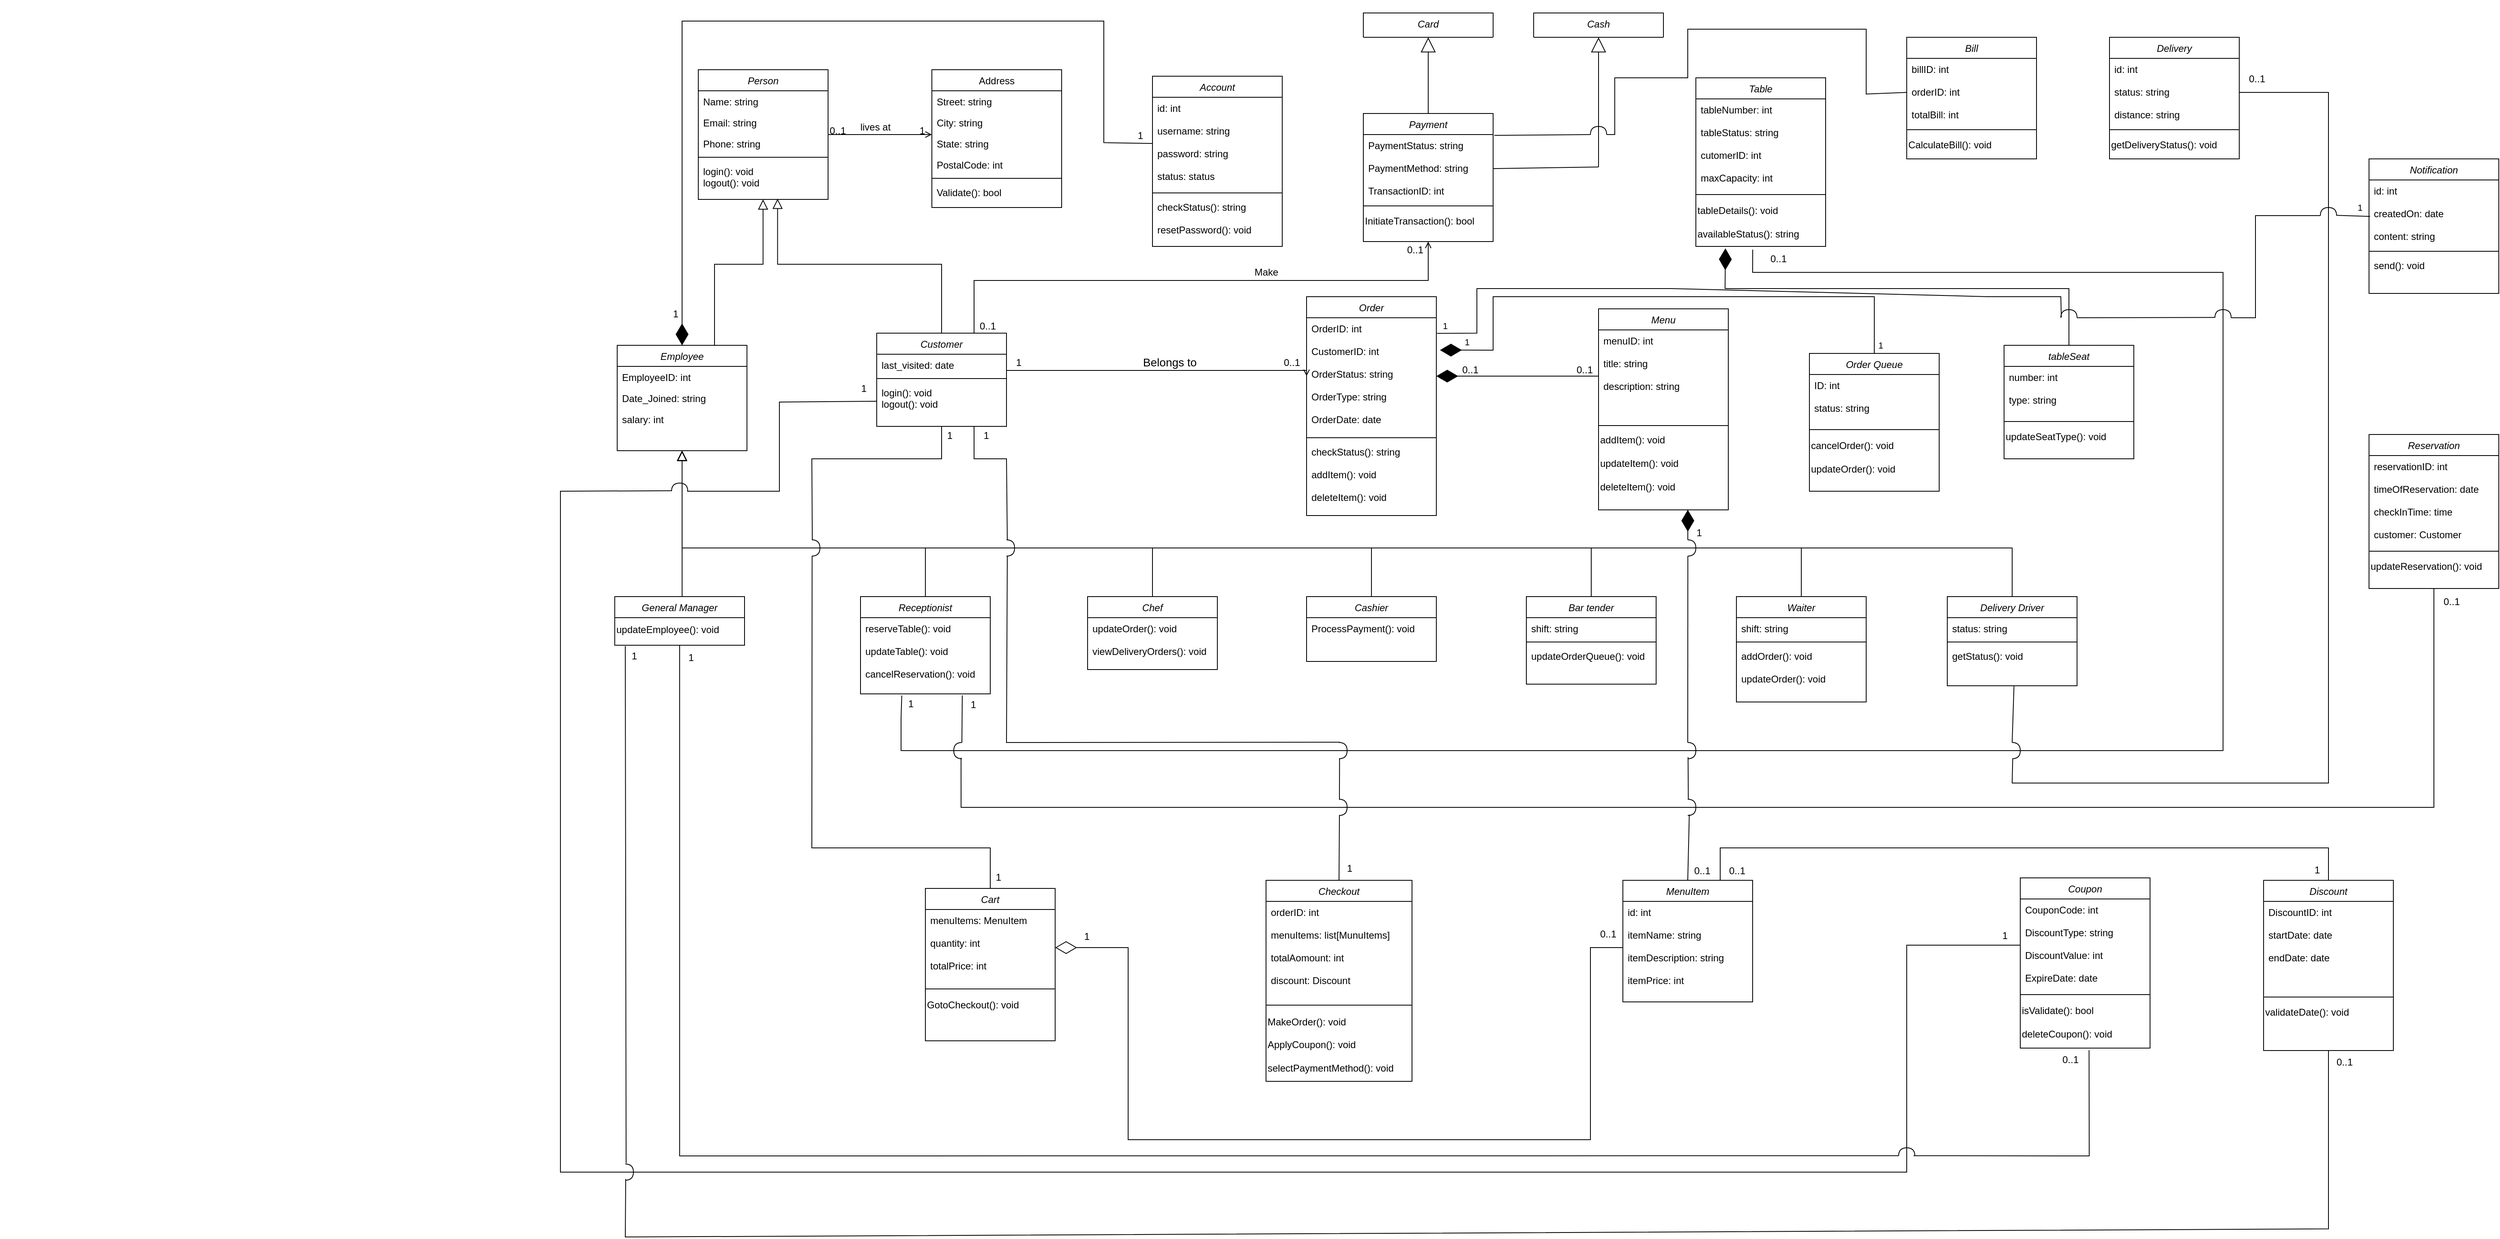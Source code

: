 <mxfile version="24.8.4">
  <diagram id="C5RBs43oDa-KdzZeNtuy" name="Page-1">
    <mxGraphModel dx="7589" dy="2835" grid="1" gridSize="10" guides="1" tooltips="1" connect="1" arrows="1" fold="1" page="1" pageScale="1" pageWidth="2339" pageHeight="3300" math="0" shadow="0">
      <root>
        <mxCell id="WIyWlLk6GJQsqaUBKTNV-0" />
        <mxCell id="WIyWlLk6GJQsqaUBKTNV-1" parent="WIyWlLk6GJQsqaUBKTNV-0" />
        <mxCell id="zkfFHV4jXpPFQw0GAbJ--0" value="Person" style="swimlane;fontStyle=2;align=center;verticalAlign=top;childLayout=stackLayout;horizontal=1;startSize=26;horizontalStack=0;resizeParent=1;resizeLast=0;collapsible=1;marginBottom=0;rounded=0;shadow=0;strokeWidth=1;" parent="WIyWlLk6GJQsqaUBKTNV-1" vertex="1">
          <mxGeometry x="220" y="120" width="160" height="160" as="geometry">
            <mxRectangle x="230" y="140" width="160" height="26" as="alternateBounds" />
          </mxGeometry>
        </mxCell>
        <mxCell id="zkfFHV4jXpPFQw0GAbJ--1" value="Name: string" style="text;align=left;verticalAlign=top;spacingLeft=4;spacingRight=4;overflow=hidden;rotatable=0;points=[[0,0.5],[1,0.5]];portConstraint=eastwest;" parent="zkfFHV4jXpPFQw0GAbJ--0" vertex="1">
          <mxGeometry y="26" width="160" height="26" as="geometry" />
        </mxCell>
        <mxCell id="zkfFHV4jXpPFQw0GAbJ--2" value="Email: string" style="text;align=left;verticalAlign=top;spacingLeft=4;spacingRight=4;overflow=hidden;rotatable=0;points=[[0,0.5],[1,0.5]];portConstraint=eastwest;rounded=0;shadow=0;html=0;" parent="zkfFHV4jXpPFQw0GAbJ--0" vertex="1">
          <mxGeometry y="52" width="160" height="26" as="geometry" />
        </mxCell>
        <mxCell id="zkfFHV4jXpPFQw0GAbJ--3" value="Phone: string " style="text;align=left;verticalAlign=top;spacingLeft=4;spacingRight=4;overflow=hidden;rotatable=0;points=[[0,0.5],[1,0.5]];portConstraint=eastwest;rounded=0;shadow=0;html=0;" parent="zkfFHV4jXpPFQw0GAbJ--0" vertex="1">
          <mxGeometry y="78" width="160" height="26" as="geometry" />
        </mxCell>
        <mxCell id="zkfFHV4jXpPFQw0GAbJ--4" value="" style="line;html=1;strokeWidth=1;align=left;verticalAlign=middle;spacingTop=-1;spacingLeft=3;spacingRight=3;rotatable=0;labelPosition=right;points=[];portConstraint=eastwest;" parent="zkfFHV4jXpPFQw0GAbJ--0" vertex="1">
          <mxGeometry y="104" width="160" height="8" as="geometry" />
        </mxCell>
        <mxCell id="zkfFHV4jXpPFQw0GAbJ--5" value="login(): void&#xa;logout(): void &#xa;" style="text;align=left;verticalAlign=top;spacingLeft=4;spacingRight=4;overflow=hidden;rotatable=0;points=[[0,0.5],[1,0.5]];portConstraint=eastwest;" parent="zkfFHV4jXpPFQw0GAbJ--0" vertex="1">
          <mxGeometry y="112" width="160" height="48" as="geometry" />
        </mxCell>
        <mxCell id="zkfFHV4jXpPFQw0GAbJ--12" value="" style="endArrow=block;endSize=10;endFill=0;shadow=0;strokeWidth=1;rounded=0;curved=0;edgeStyle=elbowEdgeStyle;elbow=vertical;exitX=0.75;exitY=0;exitDx=0;exitDy=0;entryX=0.499;entryY=1.001;entryDx=0;entryDy=0;entryPerimeter=0;" parent="WIyWlLk6GJQsqaUBKTNV-1" source="QisyYEOGhZmKc4R2BYfi-0" target="zkfFHV4jXpPFQw0GAbJ--5" edge="1">
          <mxGeometry width="160" relative="1" as="geometry">
            <mxPoint x="200.0" y="360" as="sourcePoint" />
            <mxPoint x="200" y="203" as="targetPoint" />
            <Array as="points">
              <mxPoint x="300" y="360" />
            </Array>
          </mxGeometry>
        </mxCell>
        <mxCell id="zkfFHV4jXpPFQw0GAbJ--17" value="Address" style="swimlane;fontStyle=0;align=center;verticalAlign=top;childLayout=stackLayout;horizontal=1;startSize=26;horizontalStack=0;resizeParent=1;resizeLast=0;collapsible=1;marginBottom=0;rounded=0;shadow=0;strokeWidth=1;" parent="WIyWlLk6GJQsqaUBKTNV-1" vertex="1">
          <mxGeometry x="508" y="120" width="160" height="170" as="geometry">
            <mxRectangle x="550" y="140" width="160" height="26" as="alternateBounds" />
          </mxGeometry>
        </mxCell>
        <mxCell id="zkfFHV4jXpPFQw0GAbJ--18" value="Street: string" style="text;align=left;verticalAlign=top;spacingLeft=4;spacingRight=4;overflow=hidden;rotatable=0;points=[[0,0.5],[1,0.5]];portConstraint=eastwest;" parent="zkfFHV4jXpPFQw0GAbJ--17" vertex="1">
          <mxGeometry y="26" width="160" height="26" as="geometry" />
        </mxCell>
        <mxCell id="zkfFHV4jXpPFQw0GAbJ--19" value="City: string " style="text;align=left;verticalAlign=top;spacingLeft=4;spacingRight=4;overflow=hidden;rotatable=0;points=[[0,0.5],[1,0.5]];portConstraint=eastwest;rounded=0;shadow=0;html=0;" parent="zkfFHV4jXpPFQw0GAbJ--17" vertex="1">
          <mxGeometry y="52" width="160" height="26" as="geometry" />
        </mxCell>
        <mxCell id="zkfFHV4jXpPFQw0GAbJ--20" value="State: string " style="text;align=left;verticalAlign=top;spacingLeft=4;spacingRight=4;overflow=hidden;rotatable=0;points=[[0,0.5],[1,0.5]];portConstraint=eastwest;rounded=0;shadow=0;html=0;" parent="zkfFHV4jXpPFQw0GAbJ--17" vertex="1">
          <mxGeometry y="78" width="160" height="26" as="geometry" />
        </mxCell>
        <mxCell id="zkfFHV4jXpPFQw0GAbJ--21" value="PostalCode: int" style="text;align=left;verticalAlign=top;spacingLeft=4;spacingRight=4;overflow=hidden;rotatable=0;points=[[0,0.5],[1,0.5]];portConstraint=eastwest;rounded=0;shadow=0;html=0;" parent="zkfFHV4jXpPFQw0GAbJ--17" vertex="1">
          <mxGeometry y="104" width="160" height="26" as="geometry" />
        </mxCell>
        <mxCell id="zkfFHV4jXpPFQw0GAbJ--23" value="" style="line;html=1;strokeWidth=1;align=left;verticalAlign=middle;spacingTop=-1;spacingLeft=3;spacingRight=3;rotatable=0;labelPosition=right;points=[];portConstraint=eastwest;" parent="zkfFHV4jXpPFQw0GAbJ--17" vertex="1">
          <mxGeometry y="130" width="160" height="8" as="geometry" />
        </mxCell>
        <mxCell id="zkfFHV4jXpPFQw0GAbJ--24" value="Validate(): bool" style="text;align=left;verticalAlign=top;spacingLeft=4;spacingRight=4;overflow=hidden;rotatable=0;points=[[0,0.5],[1,0.5]];portConstraint=eastwest;" parent="zkfFHV4jXpPFQw0GAbJ--17" vertex="1">
          <mxGeometry y="138" width="160" height="26" as="geometry" />
        </mxCell>
        <mxCell id="zkfFHV4jXpPFQw0GAbJ--26" value="" style="endArrow=open;shadow=0;strokeWidth=1;rounded=0;curved=0;endFill=1;edgeStyle=elbowEdgeStyle;elbow=vertical;" parent="WIyWlLk6GJQsqaUBKTNV-1" source="zkfFHV4jXpPFQw0GAbJ--0" target="zkfFHV4jXpPFQw0GAbJ--17" edge="1">
          <mxGeometry x="0.5" y="41" relative="1" as="geometry">
            <mxPoint x="380" y="192" as="sourcePoint" />
            <mxPoint x="540" y="192" as="targetPoint" />
            <mxPoint x="-40" y="32" as="offset" />
          </mxGeometry>
        </mxCell>
        <mxCell id="zkfFHV4jXpPFQw0GAbJ--27" value="0..1" style="resizable=0;align=left;verticalAlign=bottom;labelBackgroundColor=none;fontSize=12;" parent="zkfFHV4jXpPFQw0GAbJ--26" connectable="0" vertex="1">
          <mxGeometry x="-1" relative="1" as="geometry">
            <mxPoint y="4" as="offset" />
          </mxGeometry>
        </mxCell>
        <mxCell id="zkfFHV4jXpPFQw0GAbJ--28" value="1" style="resizable=0;align=right;verticalAlign=bottom;labelBackgroundColor=none;fontSize=12;" parent="zkfFHV4jXpPFQw0GAbJ--26" connectable="0" vertex="1">
          <mxGeometry x="1" relative="1" as="geometry">
            <mxPoint x="-7" y="4" as="offset" />
          </mxGeometry>
        </mxCell>
        <mxCell id="zkfFHV4jXpPFQw0GAbJ--29" value="lives at" style="text;html=1;resizable=0;points=[];;align=center;verticalAlign=middle;labelBackgroundColor=none;rounded=0;shadow=0;strokeWidth=1;fontSize=12;" parent="zkfFHV4jXpPFQw0GAbJ--26" vertex="1" connectable="0">
          <mxGeometry x="0.5" y="49" relative="1" as="geometry">
            <mxPoint x="-38" y="40" as="offset" />
          </mxGeometry>
        </mxCell>
        <mxCell id="QisyYEOGhZmKc4R2BYfi-0" value="Employee" style="swimlane;fontStyle=2;align=center;verticalAlign=top;childLayout=stackLayout;horizontal=1;startSize=26;horizontalStack=0;resizeParent=1;resizeLast=0;collapsible=1;marginBottom=0;rounded=0;shadow=0;strokeWidth=1;" parent="WIyWlLk6GJQsqaUBKTNV-1" vertex="1">
          <mxGeometry x="120" y="460" width="160" height="130" as="geometry">
            <mxRectangle x="230" y="140" width="160" height="26" as="alternateBounds" />
          </mxGeometry>
        </mxCell>
        <mxCell id="QisyYEOGhZmKc4R2BYfi-1" value="EmployeeID: int" style="text;align=left;verticalAlign=top;spacingLeft=4;spacingRight=4;overflow=hidden;rotatable=0;points=[[0,0.5],[1,0.5]];portConstraint=eastwest;" parent="QisyYEOGhZmKc4R2BYfi-0" vertex="1">
          <mxGeometry y="26" width="160" height="26" as="geometry" />
        </mxCell>
        <mxCell id="QisyYEOGhZmKc4R2BYfi-2" value="Date_Joined: string" style="text;align=left;verticalAlign=top;spacingLeft=4;spacingRight=4;overflow=hidden;rotatable=0;points=[[0,0.5],[1,0.5]];portConstraint=eastwest;rounded=0;shadow=0;html=0;" parent="QisyYEOGhZmKc4R2BYfi-0" vertex="1">
          <mxGeometry y="52" width="160" height="26" as="geometry" />
        </mxCell>
        <mxCell id="QisyYEOGhZmKc4R2BYfi-3" value="salary: int" style="text;align=left;verticalAlign=top;spacingLeft=4;spacingRight=4;overflow=hidden;rotatable=0;points=[[0,0.5],[1,0.5]];portConstraint=eastwest;rounded=0;shadow=0;html=0;" parent="QisyYEOGhZmKc4R2BYfi-0" vertex="1">
          <mxGeometry y="78" width="160" height="26" as="geometry" />
        </mxCell>
        <mxCell id="QisyYEOGhZmKc4R2BYfi-6" value="Receptionist " style="swimlane;fontStyle=2;align=center;verticalAlign=top;childLayout=stackLayout;horizontal=1;startSize=26;horizontalStack=0;resizeParent=1;resizeLast=0;collapsible=1;marginBottom=0;rounded=0;shadow=0;strokeWidth=1;" parent="WIyWlLk6GJQsqaUBKTNV-1" vertex="1">
          <mxGeometry x="420" y="770" width="160" height="120" as="geometry">
            <mxRectangle x="230" y="140" width="160" height="26" as="alternateBounds" />
          </mxGeometry>
        </mxCell>
        <mxCell id="QisyYEOGhZmKc4R2BYfi-11" value="reserveTable(): void&#xa;&#xa;updateTable(): void&#xa;&#xa;cancelReservation(): void&#xa;" style="text;align=left;verticalAlign=top;spacingLeft=4;spacingRight=4;overflow=hidden;rotatable=0;points=[[0,0.5],[1,0.5]];portConstraint=eastwest;" parent="QisyYEOGhZmKc4R2BYfi-6" vertex="1">
          <mxGeometry y="26" width="160" height="94" as="geometry" />
        </mxCell>
        <mxCell id="QisyYEOGhZmKc4R2BYfi-12" value="Chef " style="swimlane;fontStyle=2;align=center;verticalAlign=top;childLayout=stackLayout;horizontal=1;startSize=26;horizontalStack=0;resizeParent=1;resizeLast=0;collapsible=1;marginBottom=0;rounded=0;shadow=0;strokeWidth=1;" parent="WIyWlLk6GJQsqaUBKTNV-1" vertex="1">
          <mxGeometry x="700" y="770" width="160" height="90" as="geometry">
            <mxRectangle x="230" y="140" width="160" height="26" as="alternateBounds" />
          </mxGeometry>
        </mxCell>
        <mxCell id="QisyYEOGhZmKc4R2BYfi-13" value="updateOrder(): void&#xa;&#xa;viewDeliveryOrders(): void&#xa;&#xa;" style="text;align=left;verticalAlign=top;spacingLeft=4;spacingRight=4;overflow=hidden;rotatable=0;points=[[0,0.5],[1,0.5]];portConstraint=eastwest;" parent="QisyYEOGhZmKc4R2BYfi-12" vertex="1">
          <mxGeometry y="26" width="160" height="64" as="geometry" />
        </mxCell>
        <mxCell id="QisyYEOGhZmKc4R2BYfi-18" value="Cashier " style="swimlane;fontStyle=2;align=center;verticalAlign=top;childLayout=stackLayout;horizontal=1;startSize=26;horizontalStack=0;resizeParent=1;resizeLast=0;collapsible=1;marginBottom=0;rounded=0;shadow=0;strokeWidth=1;" parent="WIyWlLk6GJQsqaUBKTNV-1" vertex="1">
          <mxGeometry x="970" y="770" width="160" height="80" as="geometry">
            <mxRectangle x="230" y="140" width="160" height="26" as="alternateBounds" />
          </mxGeometry>
        </mxCell>
        <mxCell id="QisyYEOGhZmKc4R2BYfi-23" value="ProcessPayment(): void" style="text;align=left;verticalAlign=top;spacingLeft=4;spacingRight=4;overflow=hidden;rotatable=0;points=[[0,0.5],[1,0.5]];portConstraint=eastwest;" parent="QisyYEOGhZmKc4R2BYfi-18" vertex="1">
          <mxGeometry y="26" width="160" height="48" as="geometry" />
        </mxCell>
        <mxCell id="QisyYEOGhZmKc4R2BYfi-24" value="Bar tender" style="swimlane;fontStyle=2;align=center;verticalAlign=top;childLayout=stackLayout;horizontal=1;startSize=26;horizontalStack=0;resizeParent=1;resizeLast=0;collapsible=1;marginBottom=0;rounded=0;shadow=0;strokeWidth=1;" parent="WIyWlLk6GJQsqaUBKTNV-1" vertex="1">
          <mxGeometry x="1241" y="770" width="160" height="108" as="geometry">
            <mxRectangle x="230" y="140" width="160" height="26" as="alternateBounds" />
          </mxGeometry>
        </mxCell>
        <mxCell id="QisyYEOGhZmKc4R2BYfi-25" value="shift: string" style="text;align=left;verticalAlign=top;spacingLeft=4;spacingRight=4;overflow=hidden;rotatable=0;points=[[0,0.5],[1,0.5]];portConstraint=eastwest;" parent="QisyYEOGhZmKc4R2BYfi-24" vertex="1">
          <mxGeometry y="26" width="160" height="26" as="geometry" />
        </mxCell>
        <mxCell id="QisyYEOGhZmKc4R2BYfi-28" value="" style="line;html=1;strokeWidth=1;align=left;verticalAlign=middle;spacingTop=-1;spacingLeft=3;spacingRight=3;rotatable=0;labelPosition=right;points=[];portConstraint=eastwest;" parent="QisyYEOGhZmKc4R2BYfi-24" vertex="1">
          <mxGeometry y="52" width="160" height="8" as="geometry" />
        </mxCell>
        <mxCell id="QisyYEOGhZmKc4R2BYfi-29" value="updateOrderQueue(): void" style="text;align=left;verticalAlign=top;spacingLeft=4;spacingRight=4;overflow=hidden;rotatable=0;points=[[0,0.5],[1,0.5]];portConstraint=eastwest;" parent="QisyYEOGhZmKc4R2BYfi-24" vertex="1">
          <mxGeometry y="60" width="160" height="48" as="geometry" />
        </mxCell>
        <mxCell id="QisyYEOGhZmKc4R2BYfi-34" value="General Manager" style="swimlane;fontStyle=2;align=center;verticalAlign=top;childLayout=stackLayout;horizontal=1;startSize=26;horizontalStack=0;resizeParent=1;resizeLast=0;collapsible=1;marginBottom=0;rounded=0;shadow=0;strokeWidth=1;" parent="WIyWlLk6GJQsqaUBKTNV-1" vertex="1">
          <mxGeometry x="117" y="770" width="160" height="60" as="geometry">
            <mxRectangle x="230" y="140" width="160" height="26" as="alternateBounds" />
          </mxGeometry>
        </mxCell>
        <mxCell id="XL019JOikX7IZcnnbQnU-81" value="updateEmployee(): void" style="text;html=1;align=left;verticalAlign=middle;resizable=0;points=[];autosize=1;strokeColor=none;fillColor=none;" vertex="1" parent="QisyYEOGhZmKc4R2BYfi-34">
          <mxGeometry y="26" width="160" height="30" as="geometry" />
        </mxCell>
        <mxCell id="QisyYEOGhZmKc4R2BYfi-40" value="" style="endArrow=block;endSize=10;endFill=0;shadow=0;strokeWidth=1;rounded=0;curved=0;edgeStyle=elbowEdgeStyle;elbow=vertical;exitX=0.5;exitY=0;exitDx=0;exitDy=0;" parent="WIyWlLk6GJQsqaUBKTNV-1" source="QisyYEOGhZmKc4R2BYfi-6" edge="1">
          <mxGeometry width="160" relative="1" as="geometry">
            <mxPoint x="208" y="750" as="sourcePoint" />
            <mxPoint x="200" y="590" as="targetPoint" />
            <Array as="points">
              <mxPoint x="208" y="710" />
            </Array>
          </mxGeometry>
        </mxCell>
        <mxCell id="QisyYEOGhZmKc4R2BYfi-41" value="" style="endArrow=block;endSize=10;endFill=0;shadow=0;strokeWidth=1;rounded=0;curved=0;edgeStyle=elbowEdgeStyle;elbow=vertical;exitX=0.519;exitY=0.002;exitDx=0;exitDy=0;exitPerimeter=0;" parent="WIyWlLk6GJQsqaUBKTNV-1" source="QisyYEOGhZmKc4R2BYfi-34" edge="1">
          <mxGeometry width="160" relative="1" as="geometry">
            <mxPoint x="510" y="750" as="sourcePoint" />
            <mxPoint x="200" y="590" as="targetPoint" />
            <Array as="points">
              <mxPoint x="218" y="720" />
            </Array>
          </mxGeometry>
        </mxCell>
        <mxCell id="QisyYEOGhZmKc4R2BYfi-42" value="" style="endArrow=block;endSize=10;endFill=0;shadow=0;strokeWidth=1;rounded=0;curved=0;edgeStyle=elbowEdgeStyle;elbow=vertical;exitX=0.5;exitY=0;exitDx=0;exitDy=0;" parent="WIyWlLk6GJQsqaUBKTNV-1" source="QisyYEOGhZmKc4R2BYfi-12" edge="1">
          <mxGeometry width="160" relative="1" as="geometry">
            <mxPoint x="780" y="730" as="sourcePoint" />
            <mxPoint x="200" y="590" as="targetPoint" />
            <Array as="points">
              <mxPoint x="218" y="710" />
            </Array>
          </mxGeometry>
        </mxCell>
        <mxCell id="QisyYEOGhZmKc4R2BYfi-43" value="" style="endArrow=block;endSize=10;endFill=0;shadow=0;strokeWidth=1;rounded=0;curved=0;edgeStyle=elbowEdgeStyle;elbow=vertical;exitX=0.5;exitY=0;exitDx=0;exitDy=0;" parent="WIyWlLk6GJQsqaUBKTNV-1" source="QisyYEOGhZmKc4R2BYfi-18" edge="1">
          <mxGeometry width="160" relative="1" as="geometry">
            <mxPoint x="1050" y="720" as="sourcePoint" />
            <mxPoint x="200" y="590" as="targetPoint" />
            <Array as="points">
              <mxPoint x="228" y="710" />
            </Array>
          </mxGeometry>
        </mxCell>
        <mxCell id="QisyYEOGhZmKc4R2BYfi-49" value="Waiter" style="swimlane;fontStyle=2;align=center;verticalAlign=top;childLayout=stackLayout;horizontal=1;startSize=26;horizontalStack=0;resizeParent=1;resizeLast=0;collapsible=1;marginBottom=0;rounded=0;shadow=0;strokeWidth=1;" parent="WIyWlLk6GJQsqaUBKTNV-1" vertex="1">
          <mxGeometry x="1500" y="770" width="160" height="130" as="geometry">
            <mxRectangle x="230" y="140" width="160" height="26" as="alternateBounds" />
          </mxGeometry>
        </mxCell>
        <mxCell id="QisyYEOGhZmKc4R2BYfi-50" value="shift: string" style="text;align=left;verticalAlign=top;spacingLeft=4;spacingRight=4;overflow=hidden;rotatable=0;points=[[0,0.5],[1,0.5]];portConstraint=eastwest;" parent="QisyYEOGhZmKc4R2BYfi-49" vertex="1">
          <mxGeometry y="26" width="160" height="26" as="geometry" />
        </mxCell>
        <mxCell id="QisyYEOGhZmKc4R2BYfi-53" value="" style="line;html=1;strokeWidth=1;align=left;verticalAlign=middle;spacingTop=-1;spacingLeft=3;spacingRight=3;rotatable=0;labelPosition=right;points=[];portConstraint=eastwest;" parent="QisyYEOGhZmKc4R2BYfi-49" vertex="1">
          <mxGeometry y="52" width="160" height="8" as="geometry" />
        </mxCell>
        <mxCell id="QisyYEOGhZmKc4R2BYfi-54" value="addOrder(): void&#xa;&#xa;updateOrder(): void&#xa;&#xa;deleteOrder(): void&#xa;" style="text;align=left;verticalAlign=top;spacingLeft=4;spacingRight=4;overflow=hidden;rotatable=0;points=[[0,0.5],[1,0.5]];portConstraint=eastwest;" parent="QisyYEOGhZmKc4R2BYfi-49" vertex="1">
          <mxGeometry y="60" width="160" height="48" as="geometry" />
        </mxCell>
        <mxCell id="QisyYEOGhZmKc4R2BYfi-55" value="Delivery Driver" style="swimlane;fontStyle=2;align=center;verticalAlign=top;childLayout=stackLayout;horizontal=1;startSize=26;horizontalStack=0;resizeParent=1;resizeLast=0;collapsible=1;marginBottom=0;rounded=0;shadow=0;strokeWidth=1;" parent="WIyWlLk6GJQsqaUBKTNV-1" vertex="1">
          <mxGeometry x="1760" y="770" width="160" height="110" as="geometry">
            <mxRectangle x="230" y="140" width="160" height="26" as="alternateBounds" />
          </mxGeometry>
        </mxCell>
        <mxCell id="QisyYEOGhZmKc4R2BYfi-56" value="status: string" style="text;align=left;verticalAlign=top;spacingLeft=4;spacingRight=4;overflow=hidden;rotatable=0;points=[[0,0.5],[1,0.5]];portConstraint=eastwest;" parent="QisyYEOGhZmKc4R2BYfi-55" vertex="1">
          <mxGeometry y="26" width="160" height="26" as="geometry" />
        </mxCell>
        <mxCell id="QisyYEOGhZmKc4R2BYfi-59" value="" style="line;html=1;strokeWidth=1;align=left;verticalAlign=middle;spacingTop=-1;spacingLeft=3;spacingRight=3;rotatable=0;labelPosition=right;points=[];portConstraint=eastwest;" parent="QisyYEOGhZmKc4R2BYfi-55" vertex="1">
          <mxGeometry y="52" width="160" height="8" as="geometry" />
        </mxCell>
        <mxCell id="QisyYEOGhZmKc4R2BYfi-60" value="getStatus(): void" style="text;align=left;verticalAlign=top;spacingLeft=4;spacingRight=4;overflow=hidden;rotatable=0;points=[[0,0.5],[1,0.5]];portConstraint=eastwest;" parent="QisyYEOGhZmKc4R2BYfi-55" vertex="1">
          <mxGeometry y="60" width="160" height="48" as="geometry" />
        </mxCell>
        <mxCell id="QisyYEOGhZmKc4R2BYfi-61" value="Customer" style="swimlane;fontStyle=2;align=center;verticalAlign=top;childLayout=stackLayout;horizontal=1;startSize=26;horizontalStack=0;resizeParent=1;resizeLast=0;collapsible=1;marginBottom=0;rounded=0;shadow=0;strokeWidth=1;" parent="WIyWlLk6GJQsqaUBKTNV-1" vertex="1">
          <mxGeometry x="440" y="445" width="160" height="115" as="geometry">
            <mxRectangle x="230" y="140" width="160" height="26" as="alternateBounds" />
          </mxGeometry>
        </mxCell>
        <mxCell id="QisyYEOGhZmKc4R2BYfi-62" value="last_visited: date" style="text;align=left;verticalAlign=top;spacingLeft=4;spacingRight=4;overflow=hidden;rotatable=0;points=[[0,0.5],[1,0.5]];portConstraint=eastwest;" parent="QisyYEOGhZmKc4R2BYfi-61" vertex="1">
          <mxGeometry y="26" width="160" height="26" as="geometry" />
        </mxCell>
        <mxCell id="QisyYEOGhZmKc4R2BYfi-65" value="" style="line;html=1;strokeWidth=1;align=left;verticalAlign=middle;spacingTop=-1;spacingLeft=3;spacingRight=3;rotatable=0;labelPosition=right;points=[];portConstraint=eastwest;" parent="QisyYEOGhZmKc4R2BYfi-61" vertex="1">
          <mxGeometry y="52" width="160" height="8" as="geometry" />
        </mxCell>
        <mxCell id="QisyYEOGhZmKc4R2BYfi-66" value="login(): void&#xa;logout(): void &#xa;" style="text;align=left;verticalAlign=top;spacingLeft=4;spacingRight=4;overflow=hidden;rotatable=0;points=[[0,0.5],[1,0.5]];portConstraint=eastwest;" parent="QisyYEOGhZmKc4R2BYfi-61" vertex="1">
          <mxGeometry y="60" width="160" height="48" as="geometry" />
        </mxCell>
        <mxCell id="QisyYEOGhZmKc4R2BYfi-68" value="" style="endArrow=block;endSize=10;endFill=0;shadow=0;strokeWidth=1;rounded=0;curved=0;edgeStyle=elbowEdgeStyle;elbow=vertical;exitX=0.5;exitY=0;exitDx=0;exitDy=0;entryX=0.611;entryY=0.983;entryDx=0;entryDy=0;entryPerimeter=0;" parent="WIyWlLk6GJQsqaUBKTNV-1" source="QisyYEOGhZmKc4R2BYfi-61" target="zkfFHV4jXpPFQw0GAbJ--5" edge="1">
          <mxGeometry width="160" relative="1" as="geometry">
            <mxPoint x="220" y="480" as="sourcePoint" />
            <mxPoint x="320" y="300" as="targetPoint" />
            <Array as="points">
              <mxPoint x="420" y="360" />
            </Array>
          </mxGeometry>
        </mxCell>
        <mxCell id="QisyYEOGhZmKc4R2BYfi-69" value="" style="endArrow=block;endSize=10;endFill=0;shadow=0;strokeWidth=1;rounded=0;curved=0;edgeStyle=elbowEdgeStyle;elbow=vertical;exitX=0.5;exitY=0;exitDx=0;exitDy=0;entryX=0.5;entryY=1;entryDx=0;entryDy=0;" parent="WIyWlLk6GJQsqaUBKTNV-1" source="QisyYEOGhZmKc4R2BYfi-24" target="QisyYEOGhZmKc4R2BYfi-0" edge="1">
          <mxGeometry width="160" relative="1" as="geometry">
            <mxPoint x="1060" y="750" as="sourcePoint" />
            <mxPoint x="210" y="600" as="targetPoint" />
            <Array as="points">
              <mxPoint x="1230" y="710" />
              <mxPoint x="238" y="720" />
            </Array>
          </mxGeometry>
        </mxCell>
        <mxCell id="QisyYEOGhZmKc4R2BYfi-70" value="" style="endArrow=block;endSize=10;endFill=0;shadow=0;strokeWidth=1;rounded=0;curved=0;edgeStyle=elbowEdgeStyle;elbow=vertical;exitX=0.5;exitY=0;exitDx=0;exitDy=0;entryX=0.5;entryY=1;entryDx=0;entryDy=0;" parent="WIyWlLk6GJQsqaUBKTNV-1" source="QisyYEOGhZmKc4R2BYfi-49" target="QisyYEOGhZmKc4R2BYfi-0" edge="1">
          <mxGeometry width="160" relative="1" as="geometry">
            <mxPoint x="1070" y="760" as="sourcePoint" />
            <mxPoint x="220" y="610" as="targetPoint" />
            <Array as="points">
              <mxPoint x="890" y="710" />
            </Array>
          </mxGeometry>
        </mxCell>
        <mxCell id="QisyYEOGhZmKc4R2BYfi-72" value="" style="endArrow=block;endSize=10;endFill=0;shadow=0;strokeWidth=1;rounded=0;curved=0;edgeStyle=elbowEdgeStyle;elbow=vertical;exitX=0.5;exitY=0;exitDx=0;exitDy=0;entryX=0.5;entryY=1;entryDx=0;entryDy=0;" parent="WIyWlLk6GJQsqaUBKTNV-1" source="QisyYEOGhZmKc4R2BYfi-55" target="QisyYEOGhZmKc4R2BYfi-0" edge="1">
          <mxGeometry width="160" relative="1" as="geometry">
            <mxPoint x="1090" y="780" as="sourcePoint" />
            <mxPoint x="230" y="620" as="targetPoint" />
            <Array as="points">
              <mxPoint x="670" y="710" />
            </Array>
          </mxGeometry>
        </mxCell>
        <mxCell id="XL019JOikX7IZcnnbQnU-0" value="Order" style="swimlane;fontStyle=2;align=center;verticalAlign=top;childLayout=stackLayout;horizontal=1;startSize=26;horizontalStack=0;resizeParent=1;resizeLast=0;collapsible=1;marginBottom=0;rounded=0;shadow=0;strokeWidth=1;" vertex="1" parent="WIyWlLk6GJQsqaUBKTNV-1">
          <mxGeometry x="970" y="400" width="160" height="270" as="geometry">
            <mxRectangle x="230" y="140" width="160" height="26" as="alternateBounds" />
          </mxGeometry>
        </mxCell>
        <mxCell id="XL019JOikX7IZcnnbQnU-1" value="OrderID: int &#xa;&#xa;CustomerID: int&#xa;&#xa;OrderStatus: string&#xa;&#xa;OrderType: string&#xa;&#xa;OrderDate: date&#xa;" style="text;align=left;verticalAlign=top;spacingLeft=4;spacingRight=4;overflow=hidden;rotatable=0;points=[[0,0.5],[1,0.5]];portConstraint=eastwest;" vertex="1" parent="XL019JOikX7IZcnnbQnU-0">
          <mxGeometry y="26" width="160" height="144" as="geometry" />
        </mxCell>
        <mxCell id="XL019JOikX7IZcnnbQnU-2" value="" style="line;html=1;strokeWidth=1;align=left;verticalAlign=middle;spacingTop=-1;spacingLeft=3;spacingRight=3;rotatable=0;labelPosition=right;points=[];portConstraint=eastwest;" vertex="1" parent="XL019JOikX7IZcnnbQnU-0">
          <mxGeometry y="170" width="160" height="8" as="geometry" />
        </mxCell>
        <mxCell id="XL019JOikX7IZcnnbQnU-3" value="checkStatus(): string&#xa;&#xa;addItem(): void&#xa;&#xa;deleteItem(): void&#xa;" style="text;align=left;verticalAlign=top;spacingLeft=4;spacingRight=4;overflow=hidden;rotatable=0;points=[[0,0.5],[1,0.5]];portConstraint=eastwest;" vertex="1" parent="XL019JOikX7IZcnnbQnU-0">
          <mxGeometry y="178" width="160" height="92" as="geometry" />
        </mxCell>
        <mxCell id="XL019JOikX7IZcnnbQnU-4" value="Payment" style="swimlane;fontStyle=2;align=center;verticalAlign=top;childLayout=stackLayout;horizontal=1;startSize=26;horizontalStack=0;resizeParent=1;resizeLast=0;collapsible=1;marginBottom=0;rounded=0;shadow=0;strokeWidth=1;" vertex="1" parent="WIyWlLk6GJQsqaUBKTNV-1">
          <mxGeometry x="1040" y="174" width="160" height="158" as="geometry">
            <mxRectangle x="230" y="140" width="160" height="26" as="alternateBounds" />
          </mxGeometry>
        </mxCell>
        <mxCell id="XL019JOikX7IZcnnbQnU-5" value="PaymentStatus: string&#xa;&#xa;PaymentMethod: string&#xa;&#xa;TransactionID: int&#xa;" style="text;align=left;verticalAlign=top;spacingLeft=4;spacingRight=4;overflow=hidden;rotatable=0;points=[[0,0.5],[1,0.5]];portConstraint=eastwest;" vertex="1" parent="XL019JOikX7IZcnnbQnU-4">
          <mxGeometry y="26" width="160" height="84" as="geometry" />
        </mxCell>
        <mxCell id="XL019JOikX7IZcnnbQnU-6" value="" style="line;html=1;strokeWidth=1;align=left;verticalAlign=middle;spacingTop=-1;spacingLeft=3;spacingRight=3;rotatable=0;labelPosition=right;points=[];portConstraint=eastwest;" vertex="1" parent="XL019JOikX7IZcnnbQnU-4">
          <mxGeometry y="110" width="160" height="8" as="geometry" />
        </mxCell>
        <mxCell id="XL019JOikX7IZcnnbQnU-12" value="&lt;div align=&quot;left&quot;&gt;InitiateTransaction(): bool&lt;br&gt;&lt;/div&gt;" style="text;html=1;align=left;verticalAlign=middle;resizable=0;points=[];autosize=1;strokeColor=none;fillColor=none;" vertex="1" parent="XL019JOikX7IZcnnbQnU-4">
          <mxGeometry y="118" width="160" height="30" as="geometry" />
        </mxCell>
        <mxCell id="XL019JOikX7IZcnnbQnU-8" value="Account" style="swimlane;fontStyle=2;align=center;verticalAlign=top;childLayout=stackLayout;horizontal=1;startSize=26;horizontalStack=0;resizeParent=1;resizeLast=0;collapsible=1;marginBottom=0;rounded=0;shadow=0;strokeWidth=1;" vertex="1" parent="WIyWlLk6GJQsqaUBKTNV-1">
          <mxGeometry x="780" y="128" width="160" height="210" as="geometry">
            <mxRectangle x="780" y="128" width="160" height="26" as="alternateBounds" />
          </mxGeometry>
        </mxCell>
        <mxCell id="XL019JOikX7IZcnnbQnU-9" value="id: int&#xa;&#xa;username: string&#xa;&#xa;password: string&#xa;&#xa;status: status&#xa;" style="text;align=left;verticalAlign=top;spacingLeft=4;spacingRight=4;overflow=hidden;rotatable=0;points=[[0,0.5],[1,0.5]];portConstraint=eastwest;" vertex="1" parent="XL019JOikX7IZcnnbQnU-8">
          <mxGeometry y="26" width="160" height="114" as="geometry" />
        </mxCell>
        <mxCell id="XL019JOikX7IZcnnbQnU-10" value="" style="line;html=1;strokeWidth=1;align=left;verticalAlign=middle;spacingTop=-1;spacingLeft=3;spacingRight=3;rotatable=0;labelPosition=right;points=[];portConstraint=eastwest;" vertex="1" parent="XL019JOikX7IZcnnbQnU-8">
          <mxGeometry y="140" width="160" height="8" as="geometry" />
        </mxCell>
        <mxCell id="XL019JOikX7IZcnnbQnU-11" value="checkStatus(): string&#xa;&#xa;resetPassword(): void&#xa;" style="text;align=left;verticalAlign=top;spacingLeft=4;spacingRight=4;overflow=hidden;rotatable=0;points=[[0,0.5],[1,0.5]];portConstraint=eastwest;" vertex="1" parent="XL019JOikX7IZcnnbQnU-8">
          <mxGeometry y="148" width="160" height="62" as="geometry" />
        </mxCell>
        <mxCell id="XL019JOikX7IZcnnbQnU-13" value="" style="endArrow=diamondThin;endFill=1;endSize=24;html=1;rounded=0;entryX=0.5;entryY=0;entryDx=0;entryDy=0;exitX=0;exitY=0.5;exitDx=0;exitDy=0;" edge="1" parent="WIyWlLk6GJQsqaUBKTNV-1" source="XL019JOikX7IZcnnbQnU-9" target="QisyYEOGhZmKc4R2BYfi-0">
          <mxGeometry width="160" relative="1" as="geometry">
            <mxPoint x="630" y="390" as="sourcePoint" />
            <mxPoint x="790" y="390" as="targetPoint" />
            <Array as="points">
              <mxPoint x="720" y="210" />
              <mxPoint x="720" y="60" />
              <mxPoint x="200" y="60" />
            </Array>
          </mxGeometry>
        </mxCell>
        <mxCell id="XL019JOikX7IZcnnbQnU-14" value="" style="endArrow=open;shadow=0;strokeWidth=1;rounded=0;curved=0;endFill=1;edgeStyle=elbowEdgeStyle;elbow=vertical;exitX=1;exitY=0.5;exitDx=0;exitDy=0;entryX=0;entryY=0.5;entryDx=0;entryDy=0;" edge="1" parent="WIyWlLk6GJQsqaUBKTNV-1" source="QisyYEOGhZmKc4R2BYfi-62" target="XL019JOikX7IZcnnbQnU-1">
          <mxGeometry x="0.5" y="41" relative="1" as="geometry">
            <mxPoint x="690" y="500.25" as="sourcePoint" />
            <mxPoint x="818" y="500.25" as="targetPoint" />
            <mxPoint x="-40" y="32" as="offset" />
          </mxGeometry>
        </mxCell>
        <mxCell id="XL019JOikX7IZcnnbQnU-15" value="0..1" style="resizable=0;align=left;verticalAlign=bottom;labelBackgroundColor=none;fontSize=12;" connectable="0" vertex="1" parent="XL019JOikX7IZcnnbQnU-14">
          <mxGeometry x="-1" relative="1" as="geometry">
            <mxPoint x="340" y="6" as="offset" />
          </mxGeometry>
        </mxCell>
        <mxCell id="XL019JOikX7IZcnnbQnU-16" value="1" style="resizable=0;align=right;verticalAlign=bottom;labelBackgroundColor=none;fontSize=12;" connectable="0" vertex="1" parent="XL019JOikX7IZcnnbQnU-14">
          <mxGeometry x="1" relative="1" as="geometry">
            <mxPoint x="-350" y="-8" as="offset" />
          </mxGeometry>
        </mxCell>
        <mxCell id="XL019JOikX7IZcnnbQnU-17" value="&lt;font style=&quot;font-size: 14px;&quot;&gt;Belongs to&lt;br&gt;&lt;/font&gt;" style="text;html=1;resizable=0;points=[];;align=center;verticalAlign=middle;labelBackgroundColor=none;rounded=0;shadow=0;strokeWidth=1;fontSize=12;" vertex="1" connectable="0" parent="XL019JOikX7IZcnnbQnU-14">
          <mxGeometry x="0.5" y="49" relative="1" as="geometry">
            <mxPoint x="-80" y="39" as="offset" />
          </mxGeometry>
        </mxCell>
        <mxCell id="XL019JOikX7IZcnnbQnU-29" value="" style="endArrow=open;shadow=0;strokeWidth=1;rounded=0;curved=0;endFill=1;edgeStyle=elbowEdgeStyle;elbow=vertical;exitX=0.75;exitY=0;exitDx=0;exitDy=0;entryX=0.5;entryY=1;entryDx=0;entryDy=0;" edge="1" parent="WIyWlLk6GJQsqaUBKTNV-1" source="QisyYEOGhZmKc4R2BYfi-61" target="XL019JOikX7IZcnnbQnU-4">
          <mxGeometry x="0.5" y="41" relative="1" as="geometry">
            <mxPoint x="610" y="494" as="sourcePoint" />
            <mxPoint x="1000" y="250" as="targetPoint" />
            <mxPoint x="-40" y="32" as="offset" />
            <Array as="points">
              <mxPoint x="800" y="380" />
            </Array>
          </mxGeometry>
        </mxCell>
        <mxCell id="XL019JOikX7IZcnnbQnU-30" value="0..1" style="resizable=0;align=left;verticalAlign=bottom;labelBackgroundColor=none;fontSize=12;" connectable="0" vertex="1" parent="XL019JOikX7IZcnnbQnU-29">
          <mxGeometry x="-1" relative="1" as="geometry">
            <mxPoint x="741" y="54" as="offset" />
          </mxGeometry>
        </mxCell>
        <mxCell id="XL019JOikX7IZcnnbQnU-31" value="1" style="resizable=0;align=right;verticalAlign=bottom;labelBackgroundColor=none;fontSize=12;" connectable="0" vertex="1" parent="XL019JOikX7IZcnnbQnU-29">
          <mxGeometry x="1" relative="1" as="geometry">
            <mxPoint x="-350" y="-122" as="offset" />
          </mxGeometry>
        </mxCell>
        <mxCell id="XL019JOikX7IZcnnbQnU-32" value="Make" style="text;html=1;resizable=0;points=[];;align=center;verticalAlign=middle;labelBackgroundColor=none;rounded=0;shadow=0;strokeWidth=1;fontSize=12;" vertex="1" connectable="0" parent="XL019JOikX7IZcnnbQnU-29">
          <mxGeometry x="0.5" y="49" relative="1" as="geometry">
            <mxPoint x="-80" y="39" as="offset" />
          </mxGeometry>
        </mxCell>
        <mxCell id="XL019JOikX7IZcnnbQnU-34" value="0..1" style="resizable=0;align=left;verticalAlign=bottom;labelBackgroundColor=none;fontSize=12;" connectable="0" vertex="1" parent="WIyWlLk6GJQsqaUBKTNV-1">
          <mxGeometry x="565" y="445" as="geometry" />
        </mxCell>
        <mxCell id="XL019JOikX7IZcnnbQnU-35" value="0..1" style="resizable=0;align=left;verticalAlign=bottom;labelBackgroundColor=none;fontSize=12;" connectable="0" vertex="1" parent="WIyWlLk6GJQsqaUBKTNV-1">
          <mxGeometry x="1092" y="351" as="geometry" />
        </mxCell>
        <mxCell id="XL019JOikX7IZcnnbQnU-36" value="Menu" style="swimlane;fontStyle=2;align=center;verticalAlign=top;childLayout=stackLayout;horizontal=1;startSize=26;horizontalStack=0;resizeParent=1;resizeLast=0;collapsible=1;marginBottom=0;rounded=0;shadow=0;strokeWidth=1;" vertex="1" parent="WIyWlLk6GJQsqaUBKTNV-1">
          <mxGeometry x="1330" y="415" width="160" height="248" as="geometry">
            <mxRectangle x="230" y="140" width="160" height="26" as="alternateBounds" />
          </mxGeometry>
        </mxCell>
        <mxCell id="XL019JOikX7IZcnnbQnU-37" value="menuID: int&#xa;&#xa;title: string&#xa;&#xa;description: string&#xa;" style="text;align=left;verticalAlign=top;spacingLeft=4;spacingRight=4;overflow=hidden;rotatable=0;points=[[0,0.5],[1,0.5]];portConstraint=eastwest;" vertex="1" parent="XL019JOikX7IZcnnbQnU-36">
          <mxGeometry y="26" width="160" height="114" as="geometry" />
        </mxCell>
        <mxCell id="XL019JOikX7IZcnnbQnU-38" value="" style="line;html=1;strokeWidth=1;align=left;verticalAlign=middle;spacingTop=-1;spacingLeft=3;spacingRight=3;rotatable=0;labelPosition=right;points=[];portConstraint=eastwest;" vertex="1" parent="XL019JOikX7IZcnnbQnU-36">
          <mxGeometry y="140" width="160" height="8" as="geometry" />
        </mxCell>
        <mxCell id="XL019JOikX7IZcnnbQnU-39" value="&lt;div&gt;addItem(): void&lt;/div&gt;&lt;div&gt;&lt;br&gt;&lt;/div&gt;&lt;div&gt;updateItem(): void&lt;/div&gt;&lt;div&gt;&lt;br&gt;&lt;/div&gt;&lt;div&gt;deleteItem(): void&lt;/div&gt;&lt;div&gt;&lt;br&gt;&lt;/div&gt;" style="text;html=1;align=left;verticalAlign=middle;resizable=0;points=[];autosize=1;strokeColor=none;fillColor=none;" vertex="1" parent="XL019JOikX7IZcnnbQnU-36">
          <mxGeometry y="148" width="160" height="100" as="geometry" />
        </mxCell>
        <mxCell id="XL019JOikX7IZcnnbQnU-40" value="" style="endArrow=diamondThin;endFill=1;endSize=24;html=1;rounded=0;entryX=1;entryY=0.5;entryDx=0;entryDy=0;exitX=0;exitY=0.5;exitDx=0;exitDy=0;" edge="1" parent="WIyWlLk6GJQsqaUBKTNV-1" source="XL019JOikX7IZcnnbQnU-37" target="XL019JOikX7IZcnnbQnU-1">
          <mxGeometry width="160" relative="1" as="geometry">
            <mxPoint x="1270" y="320" as="sourcePoint" />
            <mxPoint x="1430" y="320" as="targetPoint" />
            <Array as="points">
              <mxPoint x="1230" y="498" />
            </Array>
          </mxGeometry>
        </mxCell>
        <mxCell id="XL019JOikX7IZcnnbQnU-41" value="0..1" style="resizable=0;align=left;verticalAlign=bottom;labelBackgroundColor=none;fontSize=12;" connectable="0" vertex="1" parent="WIyWlLk6GJQsqaUBKTNV-1">
          <mxGeometry x="1160" y="499" as="geometry" />
        </mxCell>
        <mxCell id="XL019JOikX7IZcnnbQnU-42" value="Cash " style="swimlane;fontStyle=2;align=center;verticalAlign=top;childLayout=stackLayout;horizontal=1;startSize=40;horizontalStack=0;resizeParent=1;resizeLast=0;collapsible=1;marginBottom=0;rounded=0;shadow=0;strokeWidth=1;" vertex="1" parent="WIyWlLk6GJQsqaUBKTNV-1">
          <mxGeometry x="1250" y="50" width="160" height="30" as="geometry">
            <mxRectangle x="230" y="140" width="160" height="26" as="alternateBounds" />
          </mxGeometry>
        </mxCell>
        <mxCell id="XL019JOikX7IZcnnbQnU-46" value="Card" style="swimlane;fontStyle=2;align=center;verticalAlign=top;childLayout=stackLayout;horizontal=1;startSize=40;horizontalStack=0;resizeParent=1;resizeLast=0;collapsible=1;marginBottom=0;rounded=0;shadow=0;strokeWidth=1;" vertex="1" parent="WIyWlLk6GJQsqaUBKTNV-1">
          <mxGeometry x="1040" y="50" width="160" height="30" as="geometry">
            <mxRectangle x="230" y="140" width="160" height="26" as="alternateBounds" />
          </mxGeometry>
        </mxCell>
        <mxCell id="XL019JOikX7IZcnnbQnU-47" value="" style="endArrow=block;endSize=16;endFill=0;html=1;rounded=0;exitX=0.5;exitY=0;exitDx=0;exitDy=0;entryX=0.5;entryY=1;entryDx=0;entryDy=0;" edge="1" parent="WIyWlLk6GJQsqaUBKTNV-1" source="XL019JOikX7IZcnnbQnU-4" target="XL019JOikX7IZcnnbQnU-46">
          <mxGeometry width="160" relative="1" as="geometry">
            <mxPoint x="1270" y="130" as="sourcePoint" />
            <mxPoint x="1430" y="130" as="targetPoint" />
            <Array as="points" />
          </mxGeometry>
        </mxCell>
        <mxCell id="XL019JOikX7IZcnnbQnU-48" value="" style="endArrow=block;endSize=16;endFill=0;html=1;rounded=0;exitX=1;exitY=0.5;exitDx=0;exitDy=0;entryX=0.5;entryY=1;entryDx=0;entryDy=0;" edge="1" parent="WIyWlLk6GJQsqaUBKTNV-1" source="XL019JOikX7IZcnnbQnU-127" target="XL019JOikX7IZcnnbQnU-42">
          <mxGeometry width="160" relative="1" as="geometry">
            <mxPoint x="1130" y="184" as="sourcePoint" />
            <mxPoint x="1130" y="90" as="targetPoint" />
            <Array as="points">
              <mxPoint x="1330" y="240" />
            </Array>
          </mxGeometry>
        </mxCell>
        <mxCell id="XL019JOikX7IZcnnbQnU-57" value="Table" style="swimlane;fontStyle=2;align=center;verticalAlign=top;childLayout=stackLayout;horizontal=1;startSize=26;horizontalStack=0;resizeParent=1;resizeLast=0;collapsible=1;marginBottom=0;rounded=0;shadow=0;strokeWidth=1;" vertex="1" parent="WIyWlLk6GJQsqaUBKTNV-1">
          <mxGeometry x="1450" y="130" width="160" height="208" as="geometry">
            <mxRectangle x="230" y="140" width="160" height="26" as="alternateBounds" />
          </mxGeometry>
        </mxCell>
        <mxCell id="XL019JOikX7IZcnnbQnU-58" value="tableNumber: int&#xa;&#xa;tableStatus: string&#xa;&#xa;cutomerID: int&#xa;&#xa;maxCapacity: int&#xa;&#xa;" style="text;align=left;verticalAlign=top;spacingLeft=4;spacingRight=4;overflow=hidden;rotatable=0;points=[[0,0.5],[1,0.5]];portConstraint=eastwest;" vertex="1" parent="XL019JOikX7IZcnnbQnU-57">
          <mxGeometry y="26" width="160" height="114" as="geometry" />
        </mxCell>
        <mxCell id="XL019JOikX7IZcnnbQnU-59" value="" style="line;html=1;strokeWidth=1;align=left;verticalAlign=middle;spacingTop=-1;spacingLeft=3;spacingRight=3;rotatable=0;labelPosition=right;points=[];portConstraint=eastwest;" vertex="1" parent="XL019JOikX7IZcnnbQnU-57">
          <mxGeometry y="140" width="160" height="8" as="geometry" />
        </mxCell>
        <mxCell id="XL019JOikX7IZcnnbQnU-60" value="&lt;div&gt;tableDetails(): void&lt;/div&gt;&lt;div&gt;&lt;br&gt;&lt;/div&gt;&lt;div&gt;availableStatus(): string&lt;br&gt;&lt;/div&gt;" style="text;html=1;align=left;verticalAlign=middle;resizable=0;points=[];autosize=1;strokeColor=none;fillColor=none;" vertex="1" parent="XL019JOikX7IZcnnbQnU-57">
          <mxGeometry y="148" width="160" height="60" as="geometry" />
        </mxCell>
        <mxCell id="XL019JOikX7IZcnnbQnU-61" value="Bill" style="swimlane;fontStyle=2;align=center;verticalAlign=top;childLayout=stackLayout;horizontal=1;startSize=26;horizontalStack=0;resizeParent=1;resizeLast=0;collapsible=1;marginBottom=0;rounded=0;shadow=0;strokeWidth=1;" vertex="1" parent="WIyWlLk6GJQsqaUBKTNV-1">
          <mxGeometry x="1710" y="80" width="160" height="150" as="geometry">
            <mxRectangle x="230" y="140" width="160" height="26" as="alternateBounds" />
          </mxGeometry>
        </mxCell>
        <mxCell id="XL019JOikX7IZcnnbQnU-62" value="billID: int&#xa;&#xa;orderID: int&#xa;&#xa;totalBill: int&#xa;" style="text;align=left;verticalAlign=top;spacingLeft=4;spacingRight=4;overflow=hidden;rotatable=0;points=[[0,0.5],[1,0.5]];portConstraint=eastwest;" vertex="1" parent="XL019JOikX7IZcnnbQnU-61">
          <mxGeometry y="26" width="160" height="84" as="geometry" />
        </mxCell>
        <mxCell id="XL019JOikX7IZcnnbQnU-63" value="" style="line;html=1;strokeWidth=1;align=left;verticalAlign=middle;spacingTop=-1;spacingLeft=3;spacingRight=3;rotatable=0;labelPosition=right;points=[];portConstraint=eastwest;" vertex="1" parent="XL019JOikX7IZcnnbQnU-61">
          <mxGeometry y="110" width="160" height="8" as="geometry" />
        </mxCell>
        <mxCell id="XL019JOikX7IZcnnbQnU-64" value="CalculateBill(): void" style="text;html=1;align=left;verticalAlign=middle;resizable=0;points=[];autosize=1;strokeColor=none;fillColor=none;" vertex="1" parent="XL019JOikX7IZcnnbQnU-61">
          <mxGeometry y="118" width="160" height="30" as="geometry" />
        </mxCell>
        <mxCell id="XL019JOikX7IZcnnbQnU-82" value="1" style="resizable=0;align=right;verticalAlign=bottom;labelBackgroundColor=none;fontSize=12;" connectable="0" vertex="1" parent="WIyWlLk6GJQsqaUBKTNV-1">
          <mxGeometry x="197" y="429.997" as="geometry" />
        </mxCell>
        <mxCell id="XL019JOikX7IZcnnbQnU-91" value="Order Queue" style="swimlane;fontStyle=2;align=center;verticalAlign=top;childLayout=stackLayout;horizontal=1;startSize=26;horizontalStack=0;resizeParent=1;resizeLast=0;collapsible=1;marginBottom=0;rounded=0;shadow=0;strokeWidth=1;" vertex="1" parent="WIyWlLk6GJQsqaUBKTNV-1">
          <mxGeometry x="1590" y="470" width="160" height="170" as="geometry">
            <mxRectangle x="230" y="140" width="160" height="26" as="alternateBounds" />
          </mxGeometry>
        </mxCell>
        <mxCell id="XL019JOikX7IZcnnbQnU-92" value="ID: int&#xa;&#xa;status: string&#xa;" style="text;align=left;verticalAlign=top;spacingLeft=4;spacingRight=4;overflow=hidden;rotatable=0;points=[[0,0.5],[1,0.5]];portConstraint=eastwest;" vertex="1" parent="XL019JOikX7IZcnnbQnU-91">
          <mxGeometry y="26" width="160" height="64" as="geometry" />
        </mxCell>
        <mxCell id="XL019JOikX7IZcnnbQnU-93" value="" style="line;html=1;strokeWidth=1;align=left;verticalAlign=middle;spacingTop=-1;spacingLeft=3;spacingRight=3;rotatable=0;labelPosition=right;points=[];portConstraint=eastwest;" vertex="1" parent="XL019JOikX7IZcnnbQnU-91">
          <mxGeometry y="90" width="160" height="8" as="geometry" />
        </mxCell>
        <mxCell id="XL019JOikX7IZcnnbQnU-94" value="&lt;div&gt;cancelOrder(): void&lt;/div&gt;&lt;div&gt;&lt;br&gt;&lt;/div&gt;&lt;div&gt;updateOrder(): void&lt;br&gt;&lt;/div&gt;" style="text;html=1;align=left;verticalAlign=middle;resizable=0;points=[];autosize=1;strokeColor=none;fillColor=none;" vertex="1" parent="XL019JOikX7IZcnnbQnU-91">
          <mxGeometry y="98" width="160" height="60" as="geometry" />
        </mxCell>
        <mxCell id="XL019JOikX7IZcnnbQnU-96" value="0..1" style="resizable=0;align=left;verticalAlign=bottom;labelBackgroundColor=none;fontSize=12;" connectable="0" vertex="1" parent="WIyWlLk6GJQsqaUBKTNV-1">
          <mxGeometry x="1540" y="362.0" as="geometry" />
        </mxCell>
        <mxCell id="XL019JOikX7IZcnnbQnU-97" value="Delivery" style="swimlane;fontStyle=2;align=center;verticalAlign=top;childLayout=stackLayout;horizontal=1;startSize=26;horizontalStack=0;resizeParent=1;resizeLast=0;collapsible=1;marginBottom=0;rounded=0;shadow=0;strokeWidth=1;" vertex="1" parent="WIyWlLk6GJQsqaUBKTNV-1">
          <mxGeometry x="1960" y="80" width="160" height="150" as="geometry">
            <mxRectangle x="230" y="140" width="160" height="26" as="alternateBounds" />
          </mxGeometry>
        </mxCell>
        <mxCell id="XL019JOikX7IZcnnbQnU-98" value="id: int&#xa;&#xa;status: string &#xa;&#xa;distance: string&#xa;" style="text;align=left;verticalAlign=top;spacingLeft=4;spacingRight=4;overflow=hidden;rotatable=0;points=[[0,0.5],[1,0.5]];portConstraint=eastwest;" vertex="1" parent="XL019JOikX7IZcnnbQnU-97">
          <mxGeometry y="26" width="160" height="84" as="geometry" />
        </mxCell>
        <mxCell id="XL019JOikX7IZcnnbQnU-99" value="" style="line;html=1;strokeWidth=1;align=left;verticalAlign=middle;spacingTop=-1;spacingLeft=3;spacingRight=3;rotatable=0;labelPosition=right;points=[];portConstraint=eastwest;" vertex="1" parent="XL019JOikX7IZcnnbQnU-97">
          <mxGeometry y="110" width="160" height="8" as="geometry" />
        </mxCell>
        <mxCell id="XL019JOikX7IZcnnbQnU-100" value="getDeliveryStatus(): void" style="text;html=1;align=left;verticalAlign=middle;resizable=0;points=[];autosize=1;strokeColor=none;fillColor=none;" vertex="1" parent="XL019JOikX7IZcnnbQnU-97">
          <mxGeometry y="118" width="160" height="30" as="geometry" />
        </mxCell>
        <mxCell id="XL019JOikX7IZcnnbQnU-113" value="" style="endArrow=none;html=1;rounded=0;entryX=0.514;entryY=1.055;entryDx=0;entryDy=0;entryPerimeter=0;exitX=0;exitY=0;exitDx=0;exitDy=0;exitPerimeter=0;" edge="1" parent="WIyWlLk6GJQsqaUBKTNV-1" source="XL019JOikX7IZcnnbQnU-114" target="QisyYEOGhZmKc4R2BYfi-60">
          <mxGeometry width="50" height="50" relative="1" as="geometry">
            <mxPoint x="1842" y="950" as="sourcePoint" />
            <mxPoint x="1870" y="900" as="targetPoint" />
          </mxGeometry>
        </mxCell>
        <mxCell id="XL019JOikX7IZcnnbQnU-114" value="" style="shape=requiredInterface;html=1;verticalLabelPosition=bottom;sketch=0;" vertex="1" parent="WIyWlLk6GJQsqaUBKTNV-1">
          <mxGeometry x="1840" y="950" width="10" height="20" as="geometry" />
        </mxCell>
        <mxCell id="XL019JOikX7IZcnnbQnU-115" value="0..1" style="resizable=0;align=left;verticalAlign=bottom;labelBackgroundColor=none;fontSize=12;" connectable="0" vertex="1" parent="WIyWlLk6GJQsqaUBKTNV-1">
          <mxGeometry x="2130" y="140.0" as="geometry" />
        </mxCell>
        <mxCell id="XL019JOikX7IZcnnbQnU-119" value="" style="endArrow=none;html=1;rounded=0;exitX=1.009;exitY=0.012;exitDx=0;exitDy=0;exitPerimeter=0;" edge="1" parent="WIyWlLk6GJQsqaUBKTNV-1" source="XL019JOikX7IZcnnbQnU-5">
          <mxGeometry width="50" height="50" relative="1" as="geometry">
            <mxPoint x="1202" y="220" as="sourcePoint" />
            <mxPoint x="1320" y="200" as="targetPoint" />
          </mxGeometry>
        </mxCell>
        <mxCell id="XL019JOikX7IZcnnbQnU-125" value="" style="endArrow=none;html=1;rounded=0;entryX=0;entryY=0.5;entryDx=0;entryDy=0;" edge="1" parent="WIyWlLk6GJQsqaUBKTNV-1" target="XL019JOikX7IZcnnbQnU-62">
          <mxGeometry width="50" height="50" relative="1" as="geometry">
            <mxPoint x="1340" y="200" as="sourcePoint" />
            <mxPoint x="1400" y="170" as="targetPoint" />
            <Array as="points">
              <mxPoint x="1340" y="200" />
              <mxPoint x="1350" y="200" />
              <mxPoint x="1350" y="130" />
              <mxPoint x="1440" y="130" />
              <mxPoint x="1440" y="70" />
              <mxPoint x="1660" y="70" />
              <mxPoint x="1660" y="150" />
            </Array>
          </mxGeometry>
        </mxCell>
        <mxCell id="XL019JOikX7IZcnnbQnU-127" value="" style="shape=requiredInterface;html=1;verticalLabelPosition=bottom;sketch=0;direction=north;" vertex="1" parent="WIyWlLk6GJQsqaUBKTNV-1">
          <mxGeometry x="1320" y="190" width="20" height="10" as="geometry" />
        </mxCell>
        <mxCell id="XL019JOikX7IZcnnbQnU-138" value="" style="endArrow=none;html=1;rounded=0;exitX=1;exitY=0.5;exitDx=0;exitDy=0;" edge="1" parent="WIyWlLk6GJQsqaUBKTNV-1" source="XL019JOikX7IZcnnbQnU-5">
          <mxGeometry width="50" height="50" relative="1" as="geometry">
            <mxPoint x="1240" y="270" as="sourcePoint" />
            <mxPoint x="1330" y="240" as="targetPoint" />
          </mxGeometry>
        </mxCell>
        <mxCell id="XL019JOikX7IZcnnbQnU-139" value="" style="endArrow=diamondThin;endFill=1;endSize=24;html=1;rounded=0;entryX=1.028;entryY=0.277;entryDx=0;entryDy=0;exitX=0.5;exitY=0;exitDx=0;exitDy=0;entryPerimeter=0;" edge="1" parent="WIyWlLk6GJQsqaUBKTNV-1" source="XL019JOikX7IZcnnbQnU-91" target="XL019JOikX7IZcnnbQnU-1">
          <mxGeometry width="160" relative="1" as="geometry">
            <mxPoint x="1750" y="428.82" as="sourcePoint" />
            <mxPoint x="1550" y="428.82" as="targetPoint" />
            <Array as="points">
              <mxPoint x="1670" y="400" />
              <mxPoint x="1200" y="400" />
              <mxPoint x="1200" y="466" />
            </Array>
          </mxGeometry>
        </mxCell>
        <mxCell id="XL019JOikX7IZcnnbQnU-140" value="1" style="edgeLabel;resizable=0;html=1;align=left;verticalAlign=bottom;" connectable="0" vertex="1" parent="WIyWlLk6GJQsqaUBKTNV-1">
          <mxGeometry x="1673.0" y="468.0" as="geometry" />
        </mxCell>
        <mxCell id="XL019JOikX7IZcnnbQnU-141" value="1" style="edgeLabel;resizable=0;html=1;align=left;verticalAlign=bottom;" connectable="0" vertex="1" parent="WIyWlLk6GJQsqaUBKTNV-1">
          <mxGeometry x="1865.18" y="916" as="geometry">
            <mxPoint x="-702" y="-452" as="offset" />
          </mxGeometry>
        </mxCell>
        <mxCell id="XL019JOikX7IZcnnbQnU-142" value="Reservation" style="swimlane;fontStyle=2;align=center;verticalAlign=top;childLayout=stackLayout;horizontal=1;startSize=26;horizontalStack=0;resizeParent=1;resizeLast=0;collapsible=1;marginBottom=0;rounded=0;shadow=0;strokeWidth=1;" vertex="1" parent="WIyWlLk6GJQsqaUBKTNV-1">
          <mxGeometry x="2280" y="570" width="160" height="190" as="geometry">
            <mxRectangle x="230" y="140" width="160" height="26" as="alternateBounds" />
          </mxGeometry>
        </mxCell>
        <mxCell id="XL019JOikX7IZcnnbQnU-143" value="reservationID: int&#xa;&#xa;timeOfReservation: date&#xa;&#xa;checkInTime: time&#xa;&#xa;customer: Customer&#xa;" style="text;align=left;verticalAlign=top;spacingLeft=4;spacingRight=4;overflow=hidden;rotatable=0;points=[[0,0.5],[1,0.5]];portConstraint=eastwest;" vertex="1" parent="XL019JOikX7IZcnnbQnU-142">
          <mxGeometry y="26" width="160" height="114" as="geometry" />
        </mxCell>
        <mxCell id="XL019JOikX7IZcnnbQnU-144" value="" style="line;html=1;strokeWidth=1;align=left;verticalAlign=middle;spacingTop=-1;spacingLeft=3;spacingRight=3;rotatable=0;labelPosition=right;points=[];portConstraint=eastwest;" vertex="1" parent="XL019JOikX7IZcnnbQnU-142">
          <mxGeometry y="140" width="160" height="8" as="geometry" />
        </mxCell>
        <mxCell id="XL019JOikX7IZcnnbQnU-145" value="updateReservation(): void" style="text;html=1;align=left;verticalAlign=middle;resizable=0;points=[];autosize=1;strokeColor=none;fillColor=none;" vertex="1" parent="XL019JOikX7IZcnnbQnU-142">
          <mxGeometry y="148" width="160" height="30" as="geometry" />
        </mxCell>
        <mxCell id="XL019JOikX7IZcnnbQnU-147" value="" style="endArrow=none;html=1;rounded=0;entryX=0.753;entryY=1.02;entryDx=0;entryDy=0;entryPerimeter=0;" edge="1" parent="WIyWlLk6GJQsqaUBKTNV-1">
          <mxGeometry width="50" height="50" relative="1" as="geometry">
            <mxPoint x="545" y="950" as="sourcePoint" />
            <mxPoint x="545.48" y="891.88" as="targetPoint" />
          </mxGeometry>
        </mxCell>
        <mxCell id="XL019JOikX7IZcnnbQnU-148" value="" style="endArrow=none;html=1;rounded=0;entryX=0.104;entryY=0.058;entryDx=0;entryDy=0;entryPerimeter=0;exitX=0.5;exitY=1;exitDx=0;exitDy=0;" edge="1" parent="WIyWlLk6GJQsqaUBKTNV-1" source="XL019JOikX7IZcnnbQnU-142" target="XL019JOikX7IZcnnbQnU-153">
          <mxGeometry width="50" height="50" relative="1" as="geometry">
            <mxPoint x="2416.667" y="1020" as="sourcePoint" />
            <mxPoint x="540" y="970" as="targetPoint" />
            <Array as="points">
              <mxPoint x="2360" y="1030" />
              <mxPoint x="544" y="1030" />
            </Array>
          </mxGeometry>
        </mxCell>
        <mxCell id="XL019JOikX7IZcnnbQnU-153" value="" style="shape=requiredInterface;html=1;verticalLabelPosition=bottom;sketch=0;direction=west;" vertex="1" parent="WIyWlLk6GJQsqaUBKTNV-1">
          <mxGeometry x="535" y="950" width="10" height="20" as="geometry" />
        </mxCell>
        <mxCell id="XL019JOikX7IZcnnbQnU-162" value="1" style="resizable=0;align=right;verticalAlign=bottom;labelBackgroundColor=none;fontSize=12;" connectable="0" vertex="1" parent="WIyWlLk6GJQsqaUBKTNV-1">
          <mxGeometry x="690" y="493.999" as="geometry">
            <mxPoint x="-126" y="418" as="offset" />
          </mxGeometry>
        </mxCell>
        <mxCell id="XL019JOikX7IZcnnbQnU-165" value="1" style="resizable=0;align=right;verticalAlign=bottom;labelBackgroundColor=none;fontSize=12;" connectable="0" vertex="1" parent="WIyWlLk6GJQsqaUBKTNV-1">
          <mxGeometry x="487.0" y="910.998" as="geometry" />
        </mxCell>
        <mxCell id="XL019JOikX7IZcnnbQnU-166" value="0..1" style="resizable=0;align=left;verticalAlign=bottom;labelBackgroundColor=none;fontSize=12;" connectable="0" vertex="1" parent="WIyWlLk6GJQsqaUBKTNV-1">
          <mxGeometry x="2370" y="785.0" as="geometry" />
        </mxCell>
        <mxCell id="XL019JOikX7IZcnnbQnU-167" value="tableSeat" style="swimlane;fontStyle=2;align=center;verticalAlign=top;childLayout=stackLayout;horizontal=1;startSize=26;horizontalStack=0;resizeParent=1;resizeLast=0;collapsible=1;marginBottom=0;rounded=0;shadow=0;strokeWidth=1;" vertex="1" parent="WIyWlLk6GJQsqaUBKTNV-1">
          <mxGeometry x="1830" y="460" width="160" height="140" as="geometry">
            <mxRectangle x="230" y="140" width="160" height="26" as="alternateBounds" />
          </mxGeometry>
        </mxCell>
        <mxCell id="XL019JOikX7IZcnnbQnU-168" value="number: int&#xa;&#xa;type: string&#xa;" style="text;align=left;verticalAlign=top;spacingLeft=4;spacingRight=4;overflow=hidden;rotatable=0;points=[[0,0.5],[1,0.5]];portConstraint=eastwest;" vertex="1" parent="XL019JOikX7IZcnnbQnU-167">
          <mxGeometry y="26" width="160" height="64" as="geometry" />
        </mxCell>
        <mxCell id="XL019JOikX7IZcnnbQnU-169" value="" style="line;html=1;strokeWidth=1;align=left;verticalAlign=middle;spacingTop=-1;spacingLeft=3;spacingRight=3;rotatable=0;labelPosition=right;points=[];portConstraint=eastwest;" vertex="1" parent="XL019JOikX7IZcnnbQnU-167">
          <mxGeometry y="90" width="160" height="8" as="geometry" />
        </mxCell>
        <mxCell id="XL019JOikX7IZcnnbQnU-171" value="updateSeatType(): void" style="text;html=1;align=left;verticalAlign=middle;resizable=0;points=[];autosize=1;strokeColor=none;fillColor=none;" vertex="1" parent="XL019JOikX7IZcnnbQnU-167">
          <mxGeometry y="98" width="160" height="30" as="geometry" />
        </mxCell>
        <mxCell id="XL019JOikX7IZcnnbQnU-172" value="" style="endArrow=diamondThin;endFill=1;endSize=24;html=1;rounded=0;exitX=0.5;exitY=0;exitDx=0;exitDy=0;entryX=0.228;entryY=1.04;entryDx=0;entryDy=0;entryPerimeter=0;" edge="1" parent="WIyWlLk6GJQsqaUBKTNV-1" source="XL019JOikX7IZcnnbQnU-167" target="XL019JOikX7IZcnnbQnU-60">
          <mxGeometry width="160" relative="1" as="geometry">
            <mxPoint x="1810" y="410" as="sourcePoint" />
            <mxPoint x="1910" y="378.4" as="targetPoint" />
            <Array as="points">
              <mxPoint x="1910" y="390" />
              <mxPoint x="1486" y="390" />
            </Array>
          </mxGeometry>
        </mxCell>
        <mxCell id="XL019JOikX7IZcnnbQnU-173" value="" style="endArrow=none;html=1;rounded=0;exitX=0.318;exitY=1.021;exitDx=0;exitDy=0;exitPerimeter=0;entryX=0.438;entryY=1.067;entryDx=0;entryDy=0;entryPerimeter=0;" edge="1" parent="WIyWlLk6GJQsqaUBKTNV-1" source="QisyYEOGhZmKc4R2BYfi-11" target="XL019JOikX7IZcnnbQnU-60">
          <mxGeometry width="50" height="50" relative="1" as="geometry">
            <mxPoint x="470" y="930" as="sourcePoint" />
            <mxPoint x="2128.235" y="930" as="targetPoint" />
            <Array as="points">
              <mxPoint x="470" y="920" />
              <mxPoint x="470" y="960" />
              <mxPoint x="2100" y="960" />
              <mxPoint x="2100" y="370" />
              <mxPoint x="1520" y="370" />
            </Array>
          </mxGeometry>
        </mxCell>
        <mxCell id="XL019JOikX7IZcnnbQnU-174" value="MenuItem" style="swimlane;fontStyle=2;align=center;verticalAlign=top;childLayout=stackLayout;horizontal=1;startSize=26;horizontalStack=0;resizeParent=1;resizeLast=0;collapsible=1;marginBottom=0;rounded=0;shadow=0;strokeWidth=1;" vertex="1" parent="WIyWlLk6GJQsqaUBKTNV-1">
          <mxGeometry x="1360" y="1120" width="160" height="150" as="geometry">
            <mxRectangle x="230" y="140" width="160" height="26" as="alternateBounds" />
          </mxGeometry>
        </mxCell>
        <mxCell id="XL019JOikX7IZcnnbQnU-175" value="id: int&#xa;&#xa;itemName: string &#xa;&#xa;itemDescription: string&#xa;&#xa;itemPrice: int&#xa;" style="text;align=left;verticalAlign=top;spacingLeft=4;spacingRight=4;overflow=hidden;rotatable=0;points=[[0,0.5],[1,0.5]];portConstraint=eastwest;" vertex="1" parent="XL019JOikX7IZcnnbQnU-174">
          <mxGeometry y="26" width="160" height="114" as="geometry" />
        </mxCell>
        <mxCell id="XL019JOikX7IZcnnbQnU-179" value="" style="endArrow=diamondThin;endFill=1;endSize=24;html=1;rounded=0;entryX=0.688;entryY=0.999;entryDx=0;entryDy=0;exitX=0.008;exitY=0;exitDx=0;exitDy=0;exitPerimeter=0;entryPerimeter=0;" edge="1" parent="WIyWlLk6GJQsqaUBKTNV-1" source="XL019JOikX7IZcnnbQnU-191" target="XL019JOikX7IZcnnbQnU-39">
          <mxGeometry width="160" relative="1" as="geometry">
            <mxPoint x="1560.48" y="619" as="sourcePoint" />
            <mxPoint x="1560" y="700" as="targetPoint" />
          </mxGeometry>
        </mxCell>
        <mxCell id="XL019JOikX7IZcnnbQnU-180" value="" style="endArrow=none;html=1;rounded=0;exitX=0.072;exitY=0.021;exitDx=0;exitDy=0;exitPerimeter=0;" edge="1" parent="WIyWlLk6GJQsqaUBKTNV-1" source="XL019JOikX7IZcnnbQnU-186">
          <mxGeometry width="50" height="50" relative="1" as="geometry">
            <mxPoint x="1440" y="1020" as="sourcePoint" />
            <mxPoint x="1440" y="950" as="targetPoint" />
          </mxGeometry>
        </mxCell>
        <mxCell id="XL019JOikX7IZcnnbQnU-181" value="" style="endArrow=none;html=1;rounded=0;entryX=0.013;entryY=1;entryDx=0;entryDy=0;entryPerimeter=0;" edge="1" parent="WIyWlLk6GJQsqaUBKTNV-1" target="XL019JOikX7IZcnnbQnU-191">
          <mxGeometry width="50" height="50" relative="1" as="geometry">
            <mxPoint x="1440" y="950" as="sourcePoint" />
            <mxPoint x="1440" y="720" as="targetPoint" />
          </mxGeometry>
        </mxCell>
        <mxCell id="XL019JOikX7IZcnnbQnU-182" value="" style="endArrow=none;html=1;rounded=0;exitX=0.5;exitY=0;exitDx=0;exitDy=0;entryX=0.19;entryY=0.952;entryDx=0;entryDy=0;entryPerimeter=0;" edge="1" parent="WIyWlLk6GJQsqaUBKTNV-1" source="XL019JOikX7IZcnnbQnU-174" target="XL019JOikX7IZcnnbQnU-183">
          <mxGeometry width="50" height="50" relative="1" as="geometry">
            <mxPoint x="1480" y="700" as="sourcePoint" />
            <mxPoint x="1460" y="680" as="targetPoint" />
          </mxGeometry>
        </mxCell>
        <mxCell id="XL019JOikX7IZcnnbQnU-183" value="" style="shape=requiredInterface;html=1;verticalLabelPosition=bottom;sketch=0;" vertex="1" parent="WIyWlLk6GJQsqaUBKTNV-1">
          <mxGeometry x="1440" y="1020" width="10" height="20" as="geometry" />
        </mxCell>
        <mxCell id="XL019JOikX7IZcnnbQnU-187" value="" style="endArrow=none;html=1;rounded=0;exitX=0.072;exitY=0.021;exitDx=0;exitDy=0;exitPerimeter=0;entryX=0.037;entryY=0.905;entryDx=0;entryDy=0;entryPerimeter=0;" edge="1" parent="WIyWlLk6GJQsqaUBKTNV-1" source="XL019JOikX7IZcnnbQnU-183" target="XL019JOikX7IZcnnbQnU-186">
          <mxGeometry width="50" height="50" relative="1" as="geometry">
            <mxPoint x="1441" y="1050" as="sourcePoint" />
            <mxPoint x="1440" y="950" as="targetPoint" />
          </mxGeometry>
        </mxCell>
        <mxCell id="XL019JOikX7IZcnnbQnU-186" value="" style="shape=requiredInterface;html=1;verticalLabelPosition=bottom;sketch=0;" vertex="1" parent="WIyWlLk6GJQsqaUBKTNV-1">
          <mxGeometry x="1440" y="950" width="10" height="20" as="geometry" />
        </mxCell>
        <mxCell id="XL019JOikX7IZcnnbQnU-191" value="" style="shape=requiredInterface;html=1;verticalLabelPosition=bottom;sketch=0;" vertex="1" parent="WIyWlLk6GJQsqaUBKTNV-1">
          <mxGeometry x="1440" y="700" width="10" height="20" as="geometry" />
        </mxCell>
        <mxCell id="XL019JOikX7IZcnnbQnU-192" value="0..1" style="resizable=0;align=left;verticalAlign=bottom;labelBackgroundColor=none;fontSize=12;" connectable="0" vertex="1" parent="WIyWlLk6GJQsqaUBKTNV-1">
          <mxGeometry x="1446" y="1117" as="geometry" />
        </mxCell>
        <mxCell id="XL019JOikX7IZcnnbQnU-193" value="1" style="resizable=0;align=right;verticalAlign=bottom;labelBackgroundColor=none;fontSize=12;" connectable="0" vertex="1" parent="WIyWlLk6GJQsqaUBKTNV-1">
          <mxGeometry x="616" y="510.81" as="geometry">
            <mxPoint x="843" y="189" as="offset" />
          </mxGeometry>
        </mxCell>
        <mxCell id="XL019JOikX7IZcnnbQnU-194" value="Notification " style="swimlane;fontStyle=2;align=center;verticalAlign=top;childLayout=stackLayout;horizontal=1;startSize=26;horizontalStack=0;resizeParent=1;resizeLast=0;collapsible=1;marginBottom=0;rounded=0;shadow=0;strokeWidth=1;" vertex="1" parent="WIyWlLk6GJQsqaUBKTNV-1">
          <mxGeometry x="2280" y="230" width="160" height="166" as="geometry">
            <mxRectangle x="230" y="140" width="160" height="26" as="alternateBounds" />
          </mxGeometry>
        </mxCell>
        <mxCell id="XL019JOikX7IZcnnbQnU-195" value="id: int&#xa;&#xa;createdOn: date&#xa;&#xa;content: string&#xa;" style="text;align=left;verticalAlign=top;spacingLeft=4;spacingRight=4;overflow=hidden;rotatable=0;points=[[0,0.5],[1,0.5]];portConstraint=eastwest;" vertex="1" parent="XL019JOikX7IZcnnbQnU-194">
          <mxGeometry y="26" width="160" height="84" as="geometry" />
        </mxCell>
        <mxCell id="XL019JOikX7IZcnnbQnU-196" value="" style="line;html=1;strokeWidth=1;align=left;verticalAlign=middle;spacingTop=-1;spacingLeft=3;spacingRight=3;rotatable=0;labelPosition=right;points=[];portConstraint=eastwest;" vertex="1" parent="XL019JOikX7IZcnnbQnU-194">
          <mxGeometry y="110" width="160" height="8" as="geometry" />
        </mxCell>
        <mxCell id="XL019JOikX7IZcnnbQnU-197" value="send(): void" style="text;align=left;verticalAlign=top;spacingLeft=4;spacingRight=4;overflow=hidden;rotatable=0;points=[[0,0.5],[1,0.5]];portConstraint=eastwest;" vertex="1" parent="XL019JOikX7IZcnnbQnU-194">
          <mxGeometry y="118" width="160" height="48" as="geometry" />
        </mxCell>
        <mxCell id="XL019JOikX7IZcnnbQnU-199" value="" style="endArrow=none;html=1;rounded=0;exitX=1.005;exitY=0.134;exitDx=0;exitDy=0;exitPerimeter=0;entryX=0.057;entryY=0.029;entryDx=0;entryDy=0;entryPerimeter=0;" edge="1" parent="WIyWlLk6GJQsqaUBKTNV-1" source="XL019JOikX7IZcnnbQnU-1" target="XL019JOikX7IZcnnbQnU-200">
          <mxGeometry width="50" height="50" relative="1" as="geometry">
            <mxPoint x="1180" y="400" as="sourcePoint" />
            <mxPoint x="1900" y="400" as="targetPoint" />
            <Array as="points">
              <mxPoint x="1180" y="445" />
              <mxPoint x="1180" y="390" />
              <mxPoint x="1420" y="390" />
              <mxPoint x="1810" y="400" />
              <mxPoint x="1900" y="400" />
            </Array>
          </mxGeometry>
        </mxCell>
        <mxCell id="XL019JOikX7IZcnnbQnU-200" value="" style="shape=requiredInterface;html=1;verticalLabelPosition=bottom;sketch=0;direction=north;" vertex="1" parent="WIyWlLk6GJQsqaUBKTNV-1">
          <mxGeometry x="1900" y="416" width="20" height="10" as="geometry" />
        </mxCell>
        <mxCell id="XL019JOikX7IZcnnbQnU-201" value="" style="endArrow=none;html=1;rounded=0;entryX=0.008;entryY=0.536;entryDx=0;entryDy=0;exitX=0.033;exitY=0.983;exitDx=0;exitDy=0;exitPerimeter=0;entryPerimeter=0;" edge="1" parent="WIyWlLk6GJQsqaUBKTNV-1" source="XL019JOikX7IZcnnbQnU-202" target="XL019JOikX7IZcnnbQnU-195">
          <mxGeometry width="50" height="50" relative="1" as="geometry">
            <mxPoint x="2240" y="298" as="sourcePoint" />
            <mxPoint x="2380" y="470" as="targetPoint" />
          </mxGeometry>
        </mxCell>
        <mxCell id="XL019JOikX7IZcnnbQnU-202" value="" style="shape=requiredInterface;html=1;verticalLabelPosition=bottom;sketch=0;direction=north;" vertex="1" parent="WIyWlLk6GJQsqaUBKTNV-1">
          <mxGeometry x="2220" y="290" width="20" height="10" as="geometry" />
        </mxCell>
        <mxCell id="XL019JOikX7IZcnnbQnU-203" value="" style="shape=requiredInterface;html=1;verticalLabelPosition=bottom;sketch=0;direction=north;" vertex="1" parent="WIyWlLk6GJQsqaUBKTNV-1">
          <mxGeometry x="2090" y="416" width="20" height="10" as="geometry" />
        </mxCell>
        <mxCell id="XL019JOikX7IZcnnbQnU-204" value="" style="endArrow=none;html=1;rounded=0;entryX=0;entryY=0;entryDx=0;entryDy=0;entryPerimeter=0;exitX=-0.004;exitY=0.996;exitDx=0;exitDy=0;exitPerimeter=0;" edge="1" parent="WIyWlLk6GJQsqaUBKTNV-1" source="XL019JOikX7IZcnnbQnU-203" target="XL019JOikX7IZcnnbQnU-202">
          <mxGeometry width="50" height="50" relative="1" as="geometry">
            <mxPoint x="2010" y="360" as="sourcePoint" />
            <mxPoint x="2060" y="310" as="targetPoint" />
            <Array as="points">
              <mxPoint x="2140" y="426" />
              <mxPoint x="2140" y="300" />
            </Array>
          </mxGeometry>
        </mxCell>
        <mxCell id="XL019JOikX7IZcnnbQnU-205" value="" style="endArrow=none;html=1;rounded=0;exitX=0;exitY=1;exitDx=0;exitDy=0;exitPerimeter=0;entryX=0.04;entryY=-0.003;entryDx=0;entryDy=0;entryPerimeter=0;" edge="1" parent="WIyWlLk6GJQsqaUBKTNV-1" source="XL019JOikX7IZcnnbQnU-200" target="XL019JOikX7IZcnnbQnU-203">
          <mxGeometry width="50" height="50" relative="1" as="geometry">
            <mxPoint x="1990" y="450" as="sourcePoint" />
            <mxPoint x="2040" y="400" as="targetPoint" />
          </mxGeometry>
        </mxCell>
        <mxCell id="XL019JOikX7IZcnnbQnU-206" value="1" style="edgeLabel;resizable=0;html=1;align=left;verticalAlign=bottom;" connectable="0" vertex="1" parent="WIyWlLk6GJQsqaUBKTNV-1">
          <mxGeometry x="1684.0" y="475.0" as="geometry">
            <mxPoint x="-548" y="-31" as="offset" />
          </mxGeometry>
        </mxCell>
        <mxCell id="XL019JOikX7IZcnnbQnU-207" value="1" style="edgeLabel;resizable=0;html=1;align=left;verticalAlign=bottom;" connectable="0" vertex="1" parent="WIyWlLk6GJQsqaUBKTNV-1">
          <mxGeometry x="1690.0" y="493.0" as="geometry">
            <mxPoint x="574" y="-195" as="offset" />
          </mxGeometry>
        </mxCell>
        <mxCell id="XL019JOikX7IZcnnbQnU-208" value="Coupon " style="swimlane;fontStyle=2;align=center;verticalAlign=top;childLayout=stackLayout;horizontal=1;startSize=26;horizontalStack=0;resizeParent=1;resizeLast=0;collapsible=1;marginBottom=0;rounded=0;shadow=0;strokeWidth=1;" vertex="1" parent="WIyWlLk6GJQsqaUBKTNV-1">
          <mxGeometry x="1850" y="1117" width="160" height="210" as="geometry">
            <mxRectangle x="230" y="140" width="160" height="26" as="alternateBounds" />
          </mxGeometry>
        </mxCell>
        <mxCell id="XL019JOikX7IZcnnbQnU-209" value="CouponCode: int&#xa;&#xa;DiscountType: string&#xa;&#xa;DiscountValue: int&#xa;&#xa;ExpireDate: date&#xa;" style="text;align=left;verticalAlign=top;spacingLeft=4;spacingRight=4;overflow=hidden;rotatable=0;points=[[0,0.5],[1,0.5]];portConstraint=eastwest;" vertex="1" parent="XL019JOikX7IZcnnbQnU-208">
          <mxGeometry y="26" width="160" height="114" as="geometry" />
        </mxCell>
        <mxCell id="XL019JOikX7IZcnnbQnU-210" value="" style="line;html=1;strokeWidth=1;align=left;verticalAlign=middle;spacingTop=-1;spacingLeft=3;spacingRight=3;rotatable=0;labelPosition=right;points=[];portConstraint=eastwest;" vertex="1" parent="XL019JOikX7IZcnnbQnU-208">
          <mxGeometry y="140" width="160" height="8" as="geometry" />
        </mxCell>
        <mxCell id="XL019JOikX7IZcnnbQnU-211" value="&lt;div&gt;isValidate(): bool&lt;/div&gt;&lt;div&gt;&lt;br&gt;&lt;/div&gt;&lt;div&gt;deleteCoupon(): void&lt;br&gt;&lt;/div&gt;" style="text;html=1;align=left;verticalAlign=middle;resizable=0;points=[];autosize=1;strokeColor=none;fillColor=none;" vertex="1" parent="XL019JOikX7IZcnnbQnU-208">
          <mxGeometry y="148" width="160" height="60" as="geometry" />
        </mxCell>
        <mxCell id="XL019JOikX7IZcnnbQnU-212" value="Checkout" style="swimlane;fontStyle=2;align=center;verticalAlign=top;childLayout=stackLayout;horizontal=1;startSize=26;horizontalStack=0;resizeParent=1;resizeLast=0;collapsible=1;marginBottom=0;rounded=0;shadow=0;strokeWidth=1;" vertex="1" parent="WIyWlLk6GJQsqaUBKTNV-1">
          <mxGeometry x="920" y="1120" width="180" height="248" as="geometry">
            <mxRectangle x="230" y="140" width="160" height="26" as="alternateBounds" />
          </mxGeometry>
        </mxCell>
        <mxCell id="XL019JOikX7IZcnnbQnU-213" value="orderID: int&#xa;&#xa;menuItems: list[MunuItems]&#xa;&#xa;totalAomount: int&#xa;&#xa;discount: Discount&#xa;" style="text;align=left;verticalAlign=top;spacingLeft=4;spacingRight=4;overflow=hidden;rotatable=0;points=[[0,0.5],[1,0.5]];portConstraint=eastwest;" vertex="1" parent="XL019JOikX7IZcnnbQnU-212">
          <mxGeometry y="26" width="180" height="124" as="geometry" />
        </mxCell>
        <mxCell id="XL019JOikX7IZcnnbQnU-214" value="" style="line;html=1;strokeWidth=1;align=left;verticalAlign=middle;spacingTop=-1;spacingLeft=3;spacingRight=3;rotatable=0;labelPosition=right;points=[];portConstraint=eastwest;" vertex="1" parent="XL019JOikX7IZcnnbQnU-212">
          <mxGeometry y="150" width="180" height="8" as="geometry" />
        </mxCell>
        <mxCell id="XL019JOikX7IZcnnbQnU-215" value="&lt;div&gt;MakeOrder(): void&lt;/div&gt;&lt;div&gt;&lt;br&gt;&lt;/div&gt;&lt;div&gt;ApplyCoupon(): void&lt;br&gt;&lt;/div&gt;&lt;div&gt;&lt;br&gt;&lt;/div&gt;&lt;div&gt;selectPaymentMethod(): void&lt;br&gt;&lt;/div&gt;" style="text;html=1;align=left;verticalAlign=middle;resizable=0;points=[];autosize=1;strokeColor=none;fillColor=none;" vertex="1" parent="XL019JOikX7IZcnnbQnU-212">
          <mxGeometry y="158" width="180" height="90" as="geometry" />
        </mxCell>
        <mxCell id="XL019JOikX7IZcnnbQnU-216" value="Cart " style="swimlane;fontStyle=2;align=center;verticalAlign=top;childLayout=stackLayout;horizontal=1;startSize=26;horizontalStack=0;resizeParent=1;resizeLast=0;collapsible=1;marginBottom=0;rounded=0;shadow=0;strokeWidth=1;" vertex="1" parent="WIyWlLk6GJQsqaUBKTNV-1">
          <mxGeometry x="500" y="1130" width="160" height="188" as="geometry">
            <mxRectangle x="230" y="140" width="160" height="26" as="alternateBounds" />
          </mxGeometry>
        </mxCell>
        <mxCell id="XL019JOikX7IZcnnbQnU-217" value="menuItems: MenuItem&#xa;&#xa;quantity: int&#xa;&#xa;totalPrice: int&#xa;" style="text;align=left;verticalAlign=top;spacingLeft=4;spacingRight=4;overflow=hidden;rotatable=0;points=[[0,0.5],[1,0.5]];portConstraint=eastwest;" vertex="1" parent="XL019JOikX7IZcnnbQnU-216">
          <mxGeometry y="26" width="160" height="94" as="geometry" />
        </mxCell>
        <mxCell id="XL019JOikX7IZcnnbQnU-218" value="" style="line;html=1;strokeWidth=1;align=left;verticalAlign=middle;spacingTop=-1;spacingLeft=3;spacingRight=3;rotatable=0;labelPosition=right;points=[];portConstraint=eastwest;" vertex="1" parent="XL019JOikX7IZcnnbQnU-216">
          <mxGeometry y="120" width="160" height="8" as="geometry" />
        </mxCell>
        <mxCell id="XL019JOikX7IZcnnbQnU-219" value="&lt;div&gt;GotoCheckout(): void&lt;/div&gt;&lt;div&gt;&lt;br&gt;&lt;/div&gt;&lt;div&gt;&lt;br&gt;&lt;/div&gt;" style="text;html=1;align=left;verticalAlign=middle;resizable=0;points=[];autosize=1;strokeColor=none;fillColor=none;" vertex="1" parent="XL019JOikX7IZcnnbQnU-216">
          <mxGeometry y="128" width="160" height="60" as="geometry" />
        </mxCell>
        <mxCell id="XL019JOikX7IZcnnbQnU-223" value="" style="endArrow=none;html=1;rounded=0;entryX=0.5;entryY=0;entryDx=0;entryDy=0;exitX=0.033;exitY=1;exitDx=0;exitDy=0;exitPerimeter=0;" edge="1" parent="WIyWlLk6GJQsqaUBKTNV-1" source="XL019JOikX7IZcnnbQnU-224" target="XL019JOikX7IZcnnbQnU-216">
          <mxGeometry width="50" height="50" relative="1" as="geometry">
            <mxPoint x="350" y="730" as="sourcePoint" />
            <mxPoint x="440" y="1050" as="targetPoint" />
            <Array as="points">
              <mxPoint x="360" y="1080" />
              <mxPoint x="580" y="1080" />
            </Array>
          </mxGeometry>
        </mxCell>
        <mxCell id="XL019JOikX7IZcnnbQnU-224" value="" style="shape=requiredInterface;html=1;verticalLabelPosition=bottom;sketch=0;" vertex="1" parent="WIyWlLk6GJQsqaUBKTNV-1">
          <mxGeometry x="360" y="700" width="10" height="20" as="geometry" />
        </mxCell>
        <mxCell id="XL019JOikX7IZcnnbQnU-225" value="" style="endArrow=none;html=1;rounded=0;entryX=0.5;entryY=1;entryDx=0;entryDy=0;exitX=0.056;exitY=0.022;exitDx=0;exitDy=0;exitPerimeter=0;" edge="1" parent="WIyWlLk6GJQsqaUBKTNV-1" source="XL019JOikX7IZcnnbQnU-224" target="QisyYEOGhZmKc4R2BYfi-61">
          <mxGeometry width="50" height="50" relative="1" as="geometry">
            <mxPoint x="360" y="670" as="sourcePoint" />
            <mxPoint x="390" y="590" as="targetPoint" />
            <Array as="points">
              <mxPoint x="360" y="600" />
              <mxPoint x="520" y="600" />
            </Array>
          </mxGeometry>
        </mxCell>
        <mxCell id="XL019JOikX7IZcnnbQnU-226" value="1" style="resizable=0;align=right;verticalAlign=bottom;labelBackgroundColor=none;fontSize=12;" connectable="0" vertex="1" parent="WIyWlLk6GJQsqaUBKTNV-1">
          <mxGeometry x="595.0" y="1124.998" as="geometry" />
        </mxCell>
        <mxCell id="XL019JOikX7IZcnnbQnU-228" value="1" style="resizable=0;align=right;verticalAlign=bottom;labelBackgroundColor=none;fontSize=12;" connectable="0" vertex="1" parent="WIyWlLk6GJQsqaUBKTNV-1">
          <mxGeometry x="535.0" y="579.998" as="geometry" />
        </mxCell>
        <mxCell id="XL019JOikX7IZcnnbQnU-229" value="" style="endArrow=none;html=1;rounded=0;exitX=0.067;exitY=1.033;exitDx=0;exitDy=0;exitPerimeter=0;entryX=1;entryY=0.5;entryDx=0;entryDy=0;" edge="1" parent="WIyWlLk6GJQsqaUBKTNV-1" source="XL019JOikX7IZcnnbQnU-114" target="XL019JOikX7IZcnnbQnU-98">
          <mxGeometry width="50" height="50" relative="1" as="geometry">
            <mxPoint x="1840" y="980" as="sourcePoint" />
            <mxPoint x="2230" y="130" as="targetPoint" />
            <Array as="points">
              <mxPoint x="1840" y="1000" />
              <mxPoint x="2230" y="1000" />
              <mxPoint x="2230" y="148" />
            </Array>
          </mxGeometry>
        </mxCell>
        <mxCell id="XL019JOikX7IZcnnbQnU-230" value="" style="endArrow=diamondThin;endFill=0;endSize=24;html=1;rounded=0;entryX=1;entryY=0.5;entryDx=0;entryDy=0;exitX=0;exitY=0.5;exitDx=0;exitDy=0;" edge="1" parent="WIyWlLk6GJQsqaUBKTNV-1" source="XL019JOikX7IZcnnbQnU-175" target="XL019JOikX7IZcnnbQnU-217">
          <mxGeometry width="160" relative="1" as="geometry">
            <mxPoint x="680" y="1360" as="sourcePoint" />
            <mxPoint x="840" y="1360" as="targetPoint" />
            <Array as="points">
              <mxPoint x="1320" y="1203" />
              <mxPoint x="1320" y="1440" />
              <mxPoint x="750" y="1440" />
              <mxPoint x="750" y="1203" />
            </Array>
          </mxGeometry>
        </mxCell>
        <mxCell id="XL019JOikX7IZcnnbQnU-231" value="1" style="resizable=0;align=right;verticalAlign=bottom;labelBackgroundColor=none;fontSize=12;" connectable="0" vertex="1" parent="WIyWlLk6GJQsqaUBKTNV-1">
          <mxGeometry x="830" y="779.999" as="geometry">
            <mxPoint x="-126" y="418" as="offset" />
          </mxGeometry>
        </mxCell>
        <mxCell id="XL019JOikX7IZcnnbQnU-232" value="0..1" style="resizable=0;align=left;verticalAlign=bottom;labelBackgroundColor=none;fontSize=12;" connectable="0" vertex="1" parent="WIyWlLk6GJQsqaUBKTNV-1">
          <mxGeometry x="1330" y="1195" as="geometry" />
        </mxCell>
        <mxCell id="XL019JOikX7IZcnnbQnU-233" value="" style="endArrow=none;html=1;rounded=0;exitX=0.5;exitY=0;exitDx=0;exitDy=0;entryX=0.052;entryY=0.982;entryDx=0;entryDy=0;entryPerimeter=0;" edge="1" parent="WIyWlLk6GJQsqaUBKTNV-1" source="XL019JOikX7IZcnnbQnU-212" target="XL019JOikX7IZcnnbQnU-234">
          <mxGeometry width="50" height="50" relative="1" as="geometry">
            <mxPoint x="1000" y="1100" as="sourcePoint" />
            <mxPoint x="1010" y="1040" as="targetPoint" />
          </mxGeometry>
        </mxCell>
        <mxCell id="XL019JOikX7IZcnnbQnU-234" value="" style="shape=requiredInterface;html=1;verticalLabelPosition=bottom;sketch=0;" vertex="1" parent="WIyWlLk6GJQsqaUBKTNV-1">
          <mxGeometry x="1010" y="1020" width="10" height="20" as="geometry" />
        </mxCell>
        <mxCell id="XL019JOikX7IZcnnbQnU-235" value="" style="endArrow=none;html=1;rounded=0;entryX=0.052;entryY=0.006;entryDx=0;entryDy=0;entryPerimeter=0;exitX=0.067;exitY=1;exitDx=0;exitDy=0;exitPerimeter=0;" edge="1" parent="WIyWlLk6GJQsqaUBKTNV-1" source="XL019JOikX7IZcnnbQnU-237" target="XL019JOikX7IZcnnbQnU-234">
          <mxGeometry width="50" height="50" relative="1" as="geometry">
            <mxPoint x="1011" y="970" as="sourcePoint" />
            <mxPoint x="1020" y="980" as="targetPoint" />
          </mxGeometry>
        </mxCell>
        <mxCell id="XL019JOikX7IZcnnbQnU-236" value="" style="endArrow=none;html=1;rounded=0;exitX=0.1;exitY=-0.017;exitDx=0;exitDy=0;exitPerimeter=0;entryX=0.1;entryY=0.994;entryDx=0;entryDy=0;entryPerimeter=0;" edge="1" parent="WIyWlLk6GJQsqaUBKTNV-1" source="XL019JOikX7IZcnnbQnU-237" target="XL019JOikX7IZcnnbQnU-240">
          <mxGeometry width="50" height="50" relative="1" as="geometry">
            <mxPoint x="1010" y="936" as="sourcePoint" />
            <mxPoint x="630" y="680" as="targetPoint" />
            <Array as="points">
              <mxPoint x="600" y="950" />
            </Array>
          </mxGeometry>
        </mxCell>
        <mxCell id="XL019JOikX7IZcnnbQnU-237" value="" style="shape=requiredInterface;html=1;verticalLabelPosition=bottom;sketch=0;" vertex="1" parent="WIyWlLk6GJQsqaUBKTNV-1">
          <mxGeometry x="1010" y="950" width="10" height="20" as="geometry" />
        </mxCell>
        <mxCell id="XL019JOikX7IZcnnbQnU-239" value="" style="endArrow=none;html=1;rounded=0;entryX=0.75;entryY=1;entryDx=0;entryDy=0;exitX=0.1;exitY=0.017;exitDx=0;exitDy=0;exitPerimeter=0;" edge="1" parent="WIyWlLk6GJQsqaUBKTNV-1" source="XL019JOikX7IZcnnbQnU-240" target="QisyYEOGhZmKc4R2BYfi-61">
          <mxGeometry width="50" height="50" relative="1" as="geometry">
            <mxPoint x="630" y="650" as="sourcePoint" />
            <mxPoint x="610" y="620" as="targetPoint" />
            <Array as="points">
              <mxPoint x="600" y="600" />
              <mxPoint x="560" y="600" />
            </Array>
          </mxGeometry>
        </mxCell>
        <mxCell id="XL019JOikX7IZcnnbQnU-240" value="" style="shape=requiredInterface;html=1;verticalLabelPosition=bottom;sketch=0;" vertex="1" parent="WIyWlLk6GJQsqaUBKTNV-1">
          <mxGeometry x="600" y="700" width="10" height="20" as="geometry" />
        </mxCell>
        <mxCell id="XL019JOikX7IZcnnbQnU-241" value="1" style="resizable=0;align=right;verticalAlign=bottom;labelBackgroundColor=none;fontSize=12;" connectable="0" vertex="1" parent="WIyWlLk6GJQsqaUBKTNV-1">
          <mxGeometry x="580.0" y="579.998" as="geometry" />
        </mxCell>
        <mxCell id="XL019JOikX7IZcnnbQnU-242" value="1" style="resizable=0;align=right;verticalAlign=bottom;labelBackgroundColor=none;fontSize=12;" connectable="0" vertex="1" parent="WIyWlLk6GJQsqaUBKTNV-1">
          <mxGeometry x="1028.0" y="1113.998" as="geometry" />
        </mxCell>
        <mxCell id="XL019JOikX7IZcnnbQnU-243" value="" style="endArrow=none;html=1;rounded=0;entryX=0;entryY=0.5;entryDx=0;entryDy=0;exitX=0.06;exitY=-0.027;exitDx=0;exitDy=0;exitPerimeter=0;" edge="1" parent="WIyWlLk6GJQsqaUBKTNV-1" source="XL019JOikX7IZcnnbQnU-246" target="XL019JOikX7IZcnnbQnU-209">
          <mxGeometry width="50" height="50" relative="1" as="geometry">
            <mxPoint x="180" y="640" as="sourcePoint" />
            <mxPoint x="1810" y="1245.6" as="targetPoint" />
            <Array as="points">
              <mxPoint x="50" y="640" />
              <mxPoint x="50" y="1480" />
              <mxPoint x="1710" y="1480" />
              <mxPoint x="1710" y="1200" />
            </Array>
          </mxGeometry>
        </mxCell>
        <mxCell id="XL019JOikX7IZcnnbQnU-244" value="" style="endArrow=none;html=1;rounded=0;entryX=0;entryY=0.5;entryDx=0;entryDy=0;exitX=0;exitY=0.961;exitDx=0;exitDy=0;exitPerimeter=0;" edge="1" parent="WIyWlLk6GJQsqaUBKTNV-1" source="XL019JOikX7IZcnnbQnU-246" target="QisyYEOGhZmKc4R2BYfi-66">
          <mxGeometry width="50" height="50" relative="1" as="geometry">
            <mxPoint x="240" y="640" as="sourcePoint" />
            <mxPoint x="340" y="590" as="targetPoint" />
            <Array as="points">
              <mxPoint x="320" y="640" />
              <mxPoint x="320" y="530" />
            </Array>
          </mxGeometry>
        </mxCell>
        <mxCell id="XL019JOikX7IZcnnbQnU-246" value="" style="shape=requiredInterface;html=1;verticalLabelPosition=bottom;sketch=0;direction=north;" vertex="1" parent="WIyWlLk6GJQsqaUBKTNV-1">
          <mxGeometry x="187" y="630" width="20" height="10" as="geometry" />
        </mxCell>
        <mxCell id="XL019JOikX7IZcnnbQnU-247" value="1" style="resizable=0;align=right;verticalAlign=bottom;labelBackgroundColor=none;fontSize=12;" connectable="0" vertex="1" parent="WIyWlLk6GJQsqaUBKTNV-1">
          <mxGeometry x="1050.0" y="1129.998" as="geometry">
            <mxPoint x="786" y="67" as="offset" />
          </mxGeometry>
        </mxCell>
        <mxCell id="XL019JOikX7IZcnnbQnU-248" value="1" style="resizable=0;align=right;verticalAlign=bottom;labelBackgroundColor=none;fontSize=12;" connectable="0" vertex="1" parent="WIyWlLk6GJQsqaUBKTNV-1">
          <mxGeometry x="1052.0" y="1144.998" as="geometry">
            <mxPoint x="-623" y="-623" as="offset" />
          </mxGeometry>
        </mxCell>
        <mxCell id="XL019JOikX7IZcnnbQnU-250" value="" style="endArrow=none;html=1;rounded=0;exitX=0.03;exitY=0.922;exitDx=0;exitDy=0;exitPerimeter=0;entryX=0.53;entryY=1.077;entryDx=0;entryDy=0;entryPerimeter=0;" edge="1" parent="WIyWlLk6GJQsqaUBKTNV-1" source="XL019JOikX7IZcnnbQnU-251" target="XL019JOikX7IZcnnbQnU-211">
          <mxGeometry width="50" height="50" relative="1" as="geometry">
            <mxPoint x="790" y="1320" as="sourcePoint" />
            <mxPoint x="1978.462" y="1370" as="targetPoint" />
            <Array as="points">
              <mxPoint x="1935" y="1460" />
            </Array>
          </mxGeometry>
        </mxCell>
        <mxCell id="XL019JOikX7IZcnnbQnU-251" value="" style="shape=requiredInterface;html=1;verticalLabelPosition=bottom;sketch=0;direction=north;" vertex="1" parent="WIyWlLk6GJQsqaUBKTNV-1">
          <mxGeometry x="1700" y="1450" width="20" height="10" as="geometry" />
        </mxCell>
        <mxCell id="XL019JOikX7IZcnnbQnU-252" value="" style="endArrow=none;html=1;rounded=0;entryX=0.024;entryY=-0.007;entryDx=0;entryDy=0;entryPerimeter=0;exitX=0.5;exitY=1;exitDx=0;exitDy=0;" edge="1" parent="WIyWlLk6GJQsqaUBKTNV-1" source="QisyYEOGhZmKc4R2BYfi-34" target="XL019JOikX7IZcnnbQnU-251">
          <mxGeometry width="50" height="50" relative="1" as="geometry">
            <mxPoint x="180" y="850" as="sourcePoint" />
            <mxPoint x="710" y="1340" as="targetPoint" />
            <Array as="points">
              <mxPoint x="197" y="1342" />
              <mxPoint x="197" y="1460" />
            </Array>
          </mxGeometry>
        </mxCell>
        <mxCell id="XL019JOikX7IZcnnbQnU-253" value="1" style="resizable=0;align=right;verticalAlign=bottom;labelBackgroundColor=none;fontSize=12;" connectable="0" vertex="1" parent="WIyWlLk6GJQsqaUBKTNV-1">
          <mxGeometry x="216.0" y="853.998" as="geometry" />
        </mxCell>
        <mxCell id="XL019JOikX7IZcnnbQnU-254" value="0..1" style="resizable=0;align=left;verticalAlign=bottom;labelBackgroundColor=none;fontSize=12;" connectable="0" vertex="1" parent="WIyWlLk6GJQsqaUBKTNV-1">
          <mxGeometry x="1900" y="1350" as="geometry" />
        </mxCell>
        <mxCell id="XL019JOikX7IZcnnbQnU-255" value="Discount " style="swimlane;fontStyle=2;align=center;verticalAlign=top;childLayout=stackLayout;horizontal=1;startSize=26;horizontalStack=0;resizeParent=1;resizeLast=0;collapsible=1;marginBottom=0;rounded=0;shadow=0;strokeWidth=1;" vertex="1" parent="WIyWlLk6GJQsqaUBKTNV-1">
          <mxGeometry x="2150" y="1120" width="160" height="210" as="geometry">
            <mxRectangle x="230" y="140" width="160" height="26" as="alternateBounds" />
          </mxGeometry>
        </mxCell>
        <mxCell id="XL019JOikX7IZcnnbQnU-256" value="DiscountID: int&#xa;&#xa;startDate: date&#xa;&#xa;endDate: date&#xa;" style="text;align=left;verticalAlign=top;spacingLeft=4;spacingRight=4;overflow=hidden;rotatable=0;points=[[0,0.5],[1,0.5]];portConstraint=eastwest;" vertex="1" parent="XL019JOikX7IZcnnbQnU-255">
          <mxGeometry y="26" width="160" height="114" as="geometry" />
        </mxCell>
        <mxCell id="XL019JOikX7IZcnnbQnU-257" value="" style="line;html=1;strokeWidth=1;align=left;verticalAlign=middle;spacingTop=-1;spacingLeft=3;spacingRight=3;rotatable=0;labelPosition=right;points=[];portConstraint=eastwest;" vertex="1" parent="XL019JOikX7IZcnnbQnU-255">
          <mxGeometry y="140" width="160" height="8" as="geometry" />
        </mxCell>
        <mxCell id="XL019JOikX7IZcnnbQnU-258" value="validateDate(): void" style="text;html=1;align=left;verticalAlign=middle;resizable=0;points=[];autosize=1;strokeColor=none;fillColor=none;" vertex="1" parent="XL019JOikX7IZcnnbQnU-255">
          <mxGeometry y="148" width="160" height="30" as="geometry" />
        </mxCell>
        <mxCell id="XL019JOikX7IZcnnbQnU-259" value="" style="endArrow=none;html=1;rounded=0;entryX=0.5;entryY=0;entryDx=0;entryDy=0;exitX=0.75;exitY=0;exitDx=0;exitDy=0;" edge="1" parent="WIyWlLk6GJQsqaUBKTNV-1" source="XL019JOikX7IZcnnbQnU-174" target="XL019JOikX7IZcnnbQnU-255">
          <mxGeometry width="50" height="50" relative="1" as="geometry">
            <mxPoint x="1500" y="1080" as="sourcePoint" />
            <mxPoint x="2140" y="1070" as="targetPoint" />
            <Array as="points">
              <mxPoint x="1480" y="1080" />
              <mxPoint x="2230" y="1080" />
            </Array>
          </mxGeometry>
        </mxCell>
        <mxCell id="XL019JOikX7IZcnnbQnU-260" value="1" style="resizable=0;align=right;verticalAlign=bottom;labelBackgroundColor=none;fontSize=12;" connectable="0" vertex="1" parent="WIyWlLk6GJQsqaUBKTNV-1">
          <mxGeometry x="1435.0" y="1048.998" as="geometry">
            <mxPoint x="786" y="67" as="offset" />
          </mxGeometry>
        </mxCell>
        <mxCell id="XL019JOikX7IZcnnbQnU-261" value="0..1" style="resizable=0;align=left;verticalAlign=bottom;labelBackgroundColor=none;fontSize=12;" connectable="0" vertex="1" parent="WIyWlLk6GJQsqaUBKTNV-1">
          <mxGeometry x="1489" y="1117" as="geometry" />
        </mxCell>
        <mxCell id="XL019JOikX7IZcnnbQnU-262" value="" style="endArrow=none;html=1;rounded=0;entryX=0.5;entryY=1;entryDx=0;entryDy=0;exitX=0.05;exitY=0.925;exitDx=0;exitDy=0;exitPerimeter=0;" edge="1" parent="WIyWlLk6GJQsqaUBKTNV-1" source="XL019JOikX7IZcnnbQnU-263" target="XL019JOikX7IZcnnbQnU-255">
          <mxGeometry width="50" height="50" relative="1" as="geometry">
            <mxPoint x="60" y="1535" as="sourcePoint" />
            <mxPoint x="2060" y="1530" as="targetPoint" />
            <Array as="points">
              <mxPoint x="130" y="1560" />
              <mxPoint x="2230" y="1550" />
            </Array>
          </mxGeometry>
        </mxCell>
        <mxCell id="XL019JOikX7IZcnnbQnU-263" value="" style="shape=requiredInterface;html=1;verticalLabelPosition=bottom;sketch=0;" vertex="1" parent="WIyWlLk6GJQsqaUBKTNV-1">
          <mxGeometry x="130" y="1470" width="10" height="20" as="geometry" />
        </mxCell>
        <mxCell id="XL019JOikX7IZcnnbQnU-264" value="" style="endArrow=none;html=1;rounded=0;exitX=0.1;exitY=-0.05;exitDx=0;exitDy=0;exitPerimeter=0;entryX=0.081;entryY=1.167;entryDx=0;entryDy=0;entryPerimeter=0;" edge="1" parent="WIyWlLk6GJQsqaUBKTNV-1" source="XL019JOikX7IZcnnbQnU-263" target="XL019JOikX7IZcnnbQnU-81">
          <mxGeometry width="50" height="50" relative="1" as="geometry">
            <mxPoint x="100" y="1450" as="sourcePoint" />
            <mxPoint x="150" y="1400" as="targetPoint" />
          </mxGeometry>
        </mxCell>
        <mxCell id="XL019JOikX7IZcnnbQnU-265" value="0..1" style="resizable=0;align=left;verticalAlign=bottom;labelBackgroundColor=none;fontSize=12;" connectable="0" vertex="1" parent="WIyWlLk6GJQsqaUBKTNV-1">
          <mxGeometry x="1321" y="1205" as="geometry">
            <mxPoint x="917" y="148" as="offset" />
          </mxGeometry>
        </mxCell>
        <mxCell id="XL019JOikX7IZcnnbQnU-266" value="1" style="resizable=0;align=right;verticalAlign=bottom;labelBackgroundColor=none;fontSize=12;" connectable="0" vertex="1" parent="WIyWlLk6GJQsqaUBKTNV-1">
          <mxGeometry x="-640.0" y="784.998" as="geometry">
            <mxPoint x="786" y="67" as="offset" />
          </mxGeometry>
        </mxCell>
      </root>
    </mxGraphModel>
  </diagram>
</mxfile>
